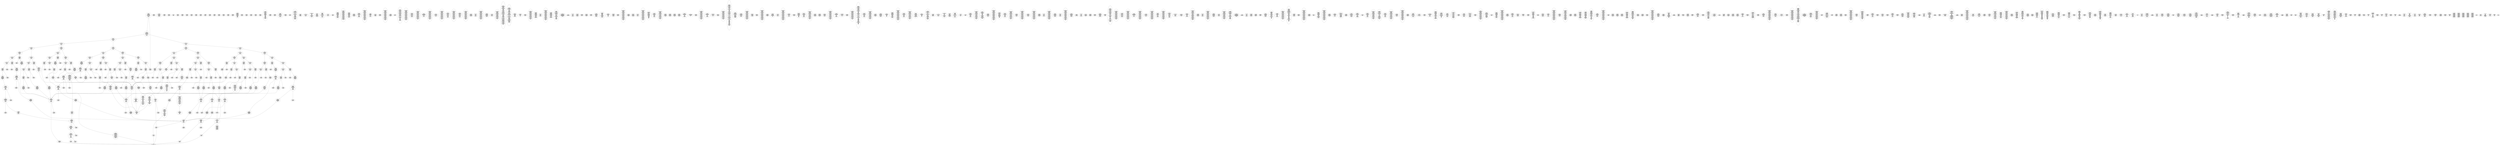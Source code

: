 /* Generated by GvGen v.1.0 (https://www.github.com/stricaud/gvgen) */

digraph G {
compound=true;
   node1 [label="[anywhere]"];
   node2 [label="# 0x0
PUSHX Data
PUSHX Data
MSTORE
PUSHX LogicData
CALLDATASIZE
LT
PUSHX Data
JUMPI
"];
   node3 [label="# 0xd
PUSHX Data
CALLDATALOAD
PUSHX BitData
SHR
PUSHX LogicData
GT
PUSHX Data
JUMPI
"];
   node4 [label="# 0x1e
PUSHX LogicData
GT
PUSHX Data
JUMPI
"];
   node5 [label="# 0x29
PUSHX LogicData
GT
PUSHX Data
JUMPI
"];
   node6 [label="# 0x34
PUSHX LogicData
GT
PUSHX Data
JUMPI
"];
   node7 [label="# 0x3f
PUSHX LogicData
EQ
PUSHX Data
JUMPI
"];
   node8 [label="# 0x4a
PUSHX LogicData
EQ
PUSHX Data
JUMPI
"];
   node9 [label="# 0x55
PUSHX LogicData
EQ
PUSHX Data
JUMPI
"];
   node10 [label="# 0x60
PUSHX Data
REVERT
"];
   node11 [label="# 0x64
JUMPDEST
PUSHX LogicData
EQ
PUSHX Data
JUMPI
"];
   node12 [label="# 0x70
PUSHX LogicData
EQ
PUSHX Data
JUMPI
"];
   node13 [label="# 0x7b
PUSHX LogicData
EQ
PUSHX Data
JUMPI
"];
   node14 [label="# 0x86
PUSHX Data
REVERT
"];
   node15 [label="# 0x8a
JUMPDEST
PUSHX LogicData
GT
PUSHX Data
JUMPI
"];
   node16 [label="# 0x96
PUSHX LogicData
EQ
PUSHX Data
JUMPI
"];
   node17 [label="# 0xa1
PUSHX LogicData
EQ
PUSHX Data
JUMPI
"];
   node18 [label="# 0xac
PUSHX LogicData
EQ
PUSHX Data
JUMPI
"];
   node19 [label="# 0xb7
PUSHX Data
REVERT
"];
   node20 [label="# 0xbb
JUMPDEST
PUSHX LogicData
EQ
PUSHX Data
JUMPI
"];
   node21 [label="# 0xc7
PUSHX LogicData
EQ
PUSHX Data
JUMPI
"];
   node22 [label="# 0xd2
PUSHX Data
REVERT
"];
   node23 [label="# 0xd6
JUMPDEST
PUSHX LogicData
GT
PUSHX Data
JUMPI
"];
   node24 [label="# 0xe2
PUSHX LogicData
GT
PUSHX Data
JUMPI
"];
   node25 [label="# 0xed
PUSHX LogicData
EQ
PUSHX Data
JUMPI
"];
   node26 [label="# 0xf8
PUSHX LogicData
EQ
PUSHX Data
JUMPI
"];
   node27 [label="# 0x103
PUSHX LogicData
EQ
PUSHX Data
JUMPI
"];
   node28 [label="# 0x10e
PUSHX Data
REVERT
"];
   node29 [label="# 0x112
JUMPDEST
PUSHX LogicData
EQ
PUSHX Data
JUMPI
"];
   node30 [label="# 0x11e
PUSHX LogicData
EQ
PUSHX Data
JUMPI
"];
   node31 [label="# 0x129
PUSHX Data
REVERT
"];
   node32 [label="# 0x12d
JUMPDEST
PUSHX LogicData
GT
PUSHX Data
JUMPI
"];
   node33 [label="# 0x139
PUSHX LogicData
EQ
PUSHX Data
JUMPI
"];
   node34 [label="# 0x144
PUSHX LogicData
EQ
PUSHX Data
JUMPI
"];
   node35 [label="# 0x14f
PUSHX LogicData
EQ
PUSHX Data
JUMPI
"];
   node36 [label="# 0x15a
PUSHX Data
REVERT
"];
   node37 [label="# 0x15e
JUMPDEST
PUSHX LogicData
EQ
PUSHX Data
JUMPI
"];
   node38 [label="# 0x16a
PUSHX LogicData
EQ
PUSHX Data
JUMPI
"];
   node39 [label="# 0x175
PUSHX Data
REVERT
"];
   node40 [label="# 0x179
JUMPDEST
PUSHX LogicData
GT
PUSHX Data
JUMPI
"];
   node41 [label="# 0x185
PUSHX LogicData
GT
PUSHX Data
JUMPI
"];
   node42 [label="# 0x190
PUSHX LogicData
GT
PUSHX Data
JUMPI
"];
   node43 [label="# 0x19b
PUSHX LogicData
EQ
PUSHX Data
JUMPI
"];
   node44 [label="# 0x1a6
PUSHX LogicData
EQ
PUSHX Data
JUMPI
"];
   node45 [label="# 0x1b1
PUSHX LogicData
EQ
PUSHX Data
JUMPI
"];
   node46 [label="# 0x1bc
PUSHX Data
REVERT
"];
   node47 [label="# 0x1c0
JUMPDEST
PUSHX LogicData
EQ
PUSHX Data
JUMPI
"];
   node48 [label="# 0x1cc
PUSHX LogicData
EQ
PUSHX Data
JUMPI
"];
   node49 [label="# 0x1d7
PUSHX LogicData
EQ
PUSHX Data
JUMPI
"];
   node50 [label="# 0x1e2
PUSHX Data
REVERT
"];
   node51 [label="# 0x1e6
JUMPDEST
PUSHX LogicData
GT
PUSHX Data
JUMPI
"];
   node52 [label="# 0x1f2
PUSHX LogicData
EQ
PUSHX Data
JUMPI
"];
   node53 [label="# 0x1fd
PUSHX LogicData
EQ
PUSHX Data
JUMPI
"];
   node54 [label="# 0x208
PUSHX LogicData
EQ
PUSHX Data
JUMPI
"];
   node55 [label="# 0x213
PUSHX Data
REVERT
"];
   node56 [label="# 0x217
JUMPDEST
PUSHX LogicData
EQ
PUSHX Data
JUMPI
"];
   node57 [label="# 0x223
PUSHX LogicData
EQ
PUSHX Data
JUMPI
"];
   node58 [label="# 0x22e
PUSHX Data
REVERT
"];
   node59 [label="# 0x232
JUMPDEST
PUSHX LogicData
GT
PUSHX Data
JUMPI
"];
   node60 [label="# 0x23e
PUSHX LogicData
GT
PUSHX Data
JUMPI
"];
   node61 [label="# 0x249
PUSHX LogicData
EQ
PUSHX Data
JUMPI
"];
   node62 [label="# 0x254
PUSHX LogicData
EQ
PUSHX Data
JUMPI
"];
   node63 [label="# 0x25f
PUSHX LogicData
EQ
PUSHX Data
JUMPI
"];
   node64 [label="# 0x26a
PUSHX Data
REVERT
"];
   node65 [label="# 0x26e
JUMPDEST
PUSHX LogicData
EQ
PUSHX Data
JUMPI
"];
   node66 [label="# 0x27a
PUSHX LogicData
EQ
PUSHX Data
JUMPI
"];
   node67 [label="# 0x285
PUSHX Data
REVERT
"];
   node68 [label="# 0x289
JUMPDEST
PUSHX LogicData
GT
PUSHX Data
JUMPI
"];
   node69 [label="# 0x295
PUSHX LogicData
EQ
PUSHX Data
JUMPI
"];
   node70 [label="# 0x2a0
PUSHX LogicData
EQ
PUSHX Data
JUMPI
"];
   node71 [label="# 0x2ab
PUSHX LogicData
EQ
PUSHX Data
JUMPI
"];
   node72 [label="# 0x2b6
PUSHX Data
REVERT
"];
   node73 [label="# 0x2ba
JUMPDEST
PUSHX LogicData
EQ
PUSHX Data
JUMPI
"];
   node74 [label="# 0x2c6
PUSHX LogicData
EQ
PUSHX Data
JUMPI
"];
   node75 [label="# 0x2d1
JUMPDEST
PUSHX Data
REVERT
"];
   node76 [label="# 0x2d6
JUMPDEST
CALLVALUE
ISZERO
PUSHX Data
JUMPI
"];
   node77 [label="# 0x2de
PUSHX Data
REVERT
"];
   node78 [label="# 0x2e2
JUMPDEST
PUSHX Data
PUSHX Data
CALLDATASIZE
PUSHX Data
PUSHX Data
JUMP
"];
   node79 [label="# 0x2f1
JUMPDEST
PUSHX Data
JUMP
"];
   node80 [label="# 0x2f6
JUMPDEST
PUSHX MemData
MLOAD
ISZERO
ISZERO
MSTORE
PUSHX ArithData
ADD
"];
   node81 [label="# 0x302
JUMPDEST
PUSHX MemData
MLOAD
SUB
RETURN
"];
   node82 [label="# 0x30b
JUMPDEST
CALLVALUE
ISZERO
PUSHX Data
JUMPI
"];
   node83 [label="# 0x313
PUSHX Data
REVERT
"];
   node84 [label="# 0x317
JUMPDEST
PUSHX Data
PUSHX Data
JUMP
"];
   node85 [label="# 0x320
JUMPDEST
PUSHX MemData
MLOAD
PUSHX Data
PUSHX Data
JUMP
"];
   node86 [label="# 0x32d
JUMPDEST
CALLVALUE
ISZERO
PUSHX Data
JUMPI
"];
   node87 [label="# 0x335
PUSHX Data
REVERT
"];
   node88 [label="# 0x339
JUMPDEST
PUSHX StorData
SLOAD
PUSHX Data
PUSHX BitData
AND
JUMP
"];
   node89 [label="# 0x347
JUMPDEST
CALLVALUE
ISZERO
PUSHX Data
JUMPI
"];
   node90 [label="# 0x34f
PUSHX Data
REVERT
"];
   node91 [label="# 0x353
JUMPDEST
PUSHX Data
PUSHX Data
CALLDATASIZE
PUSHX Data
PUSHX Data
JUMP
"];
   node92 [label="# 0x362
JUMPDEST
PUSHX Data
JUMP
"];
   node93 [label="# 0x367
JUMPDEST
PUSHX MemData
MLOAD
PUSHX BitData
AND
MSTORE
PUSHX ArithData
ADD
PUSHX Data
JUMP
"];
   node94 [label="# 0x38c
JUMPDEST
CALLVALUE
ISZERO
PUSHX Data
JUMPI
"];
   node95 [label="# 0x394
PUSHX Data
REVERT
"];
   node96 [label="# 0x398
JUMPDEST
PUSHX Data
PUSHX Data
CALLDATASIZE
PUSHX Data
PUSHX Data
JUMP
"];
   node97 [label="# 0x3a7
JUMPDEST
PUSHX Data
JUMP
"];
   node98 [label="# 0x3ac
JUMPDEST
STOP
"];
   node99 [label="# 0x3ae
JUMPDEST
CALLVALUE
ISZERO
PUSHX Data
JUMPI
"];
   node100 [label="# 0x3b6
PUSHX Data
REVERT
"];
   node101 [label="# 0x3ba
JUMPDEST
PUSHX Data
PUSHX Data
JUMP
"];
   node102 [label="# 0x3e2
JUMPDEST
PUSHX MemData
MLOAD
MSTORE
PUSHX ArithData
ADD
PUSHX Data
JUMP
"];
   node103 [label="# 0x3f0
JUMPDEST
CALLVALUE
ISZERO
PUSHX Data
JUMPI
"];
   node104 [label="# 0x3f8
PUSHX Data
REVERT
"];
   node105 [label="# 0x3fc
JUMPDEST
PUSHX StorData
SLOAD
PUSHX Data
JUMP
"];
   node106 [label="# 0x405
JUMPDEST
PUSHX Data
PUSHX Data
CALLDATASIZE
PUSHX Data
PUSHX Data
JUMP
"];
   node107 [label="# 0x413
JUMPDEST
PUSHX Data
JUMP
"];
   node108 [label="# 0x418
JUMPDEST
CALLVALUE
ISZERO
PUSHX Data
JUMPI
"];
   node109 [label="# 0x420
PUSHX Data
REVERT
"];
   node110 [label="# 0x424
JUMPDEST
PUSHX Data
PUSHX Data
CALLDATASIZE
PUSHX Data
PUSHX Data
JUMP
"];
   node111 [label="# 0x433
JUMPDEST
PUSHX Data
JUMP
"];
   node112 [label="# 0x438
JUMPDEST
CALLVALUE
ISZERO
PUSHX Data
JUMPI
"];
   node113 [label="# 0x440
PUSHX Data
REVERT
"];
   node114 [label="# 0x444
JUMPDEST
PUSHX Data
PUSHX Data
CALLDATASIZE
PUSHX Data
PUSHX Data
JUMP
"];
   node115 [label="# 0x453
JUMPDEST
PUSHX Data
JUMP
"];
   node116 [label="# 0x458
JUMPDEST
CALLVALUE
ISZERO
PUSHX Data
JUMPI
"];
   node117 [label="# 0x460
PUSHX Data
REVERT
"];
   node118 [label="# 0x464
JUMPDEST
PUSHX Data
PUSHX Data
CALLDATASIZE
PUSHX Data
PUSHX Data
JUMP
"];
   node119 [label="# 0x473
JUMPDEST
PUSHX Data
JUMP
"];
   node120 [label="# 0x478
JUMPDEST
CALLVALUE
ISZERO
PUSHX Data
JUMPI
"];
   node121 [label="# 0x480
PUSHX Data
REVERT
"];
   node122 [label="# 0x484
JUMPDEST
PUSHX Data
PUSHX StorData
SLOAD
JUMP
"];
   node123 [label="# 0x48e
JUMPDEST
CALLVALUE
ISZERO
PUSHX Data
JUMPI
"];
   node124 [label="# 0x496
PUSHX Data
REVERT
"];
   node125 [label="# 0x49a
JUMPDEST
PUSHX Data
PUSHX Data
CALLDATASIZE
PUSHX Data
PUSHX Data
JUMP
"];
   node126 [label="# 0x4a9
JUMPDEST
PUSHX Data
JUMP
"];
   node127 [label="# 0x4ae
JUMPDEST
CALLVALUE
ISZERO
PUSHX Data
JUMPI
"];
   node128 [label="# 0x4b6
PUSHX Data
REVERT
"];
   node129 [label="# 0x4ba
JUMPDEST
PUSHX Data
PUSHX Data
CALLDATASIZE
PUSHX Data
PUSHX Data
JUMP
"];
   node130 [label="# 0x4c9
JUMPDEST
PUSHX Data
JUMP
"];
   node131 [label="# 0x4ce
JUMPDEST
CALLVALUE
ISZERO
PUSHX Data
JUMPI
"];
   node132 [label="# 0x4d6
PUSHX Data
REVERT
"];
   node133 [label="# 0x4da
JUMPDEST
PUSHX Data
PUSHX StorData
SLOAD
JUMP
"];
   node134 [label="# 0x4e4
JUMPDEST
CALLVALUE
ISZERO
PUSHX Data
JUMPI
"];
   node135 [label="# 0x4ec
PUSHX Data
REVERT
"];
   node136 [label="# 0x4f0
JUMPDEST
PUSHX Data
PUSHX Data
CALLDATASIZE
PUSHX Data
PUSHX Data
JUMP
"];
   node137 [label="# 0x4ff
JUMPDEST
PUSHX Data
JUMP
"];
   node138 [label="# 0x504
JUMPDEST
CALLVALUE
ISZERO
PUSHX Data
JUMPI
"];
   node139 [label="# 0x50c
PUSHX Data
REVERT
"];
   node140 [label="# 0x510
JUMPDEST
PUSHX Data
PUSHX Data
CALLDATASIZE
PUSHX Data
PUSHX Data
JUMP
"];
   node141 [label="# 0x51f
JUMPDEST
PUSHX Data
JUMP
"];
   node142 [label="# 0x524
JUMPDEST
CALLVALUE
ISZERO
PUSHX Data
JUMPI
"];
   node143 [label="# 0x52c
PUSHX Data
REVERT
"];
   node144 [label="# 0x530
JUMPDEST
PUSHX Data
PUSHX Data
CALLDATASIZE
PUSHX Data
PUSHX Data
JUMP
"];
   node145 [label="# 0x53f
JUMPDEST
PUSHX Data
JUMP
"];
   node146 [label="# 0x544
JUMPDEST
CALLVALUE
ISZERO
PUSHX Data
JUMPI
"];
   node147 [label="# 0x54c
PUSHX Data
REVERT
"];
   node148 [label="# 0x550
JUMPDEST
PUSHX StorData
SLOAD
PUSHX Data
PUSHX Data
DIV
PUSHX BitData
AND
JUMP
"];
   node149 [label="# 0x576
JUMPDEST
CALLVALUE
ISZERO
PUSHX Data
JUMPI
"];
   node150 [label="# 0x57e
PUSHX Data
REVERT
"];
   node151 [label="# 0x582
JUMPDEST
PUSHX Data
PUSHX Data
CALLDATASIZE
PUSHX Data
PUSHX Data
JUMP
"];
   node152 [label="# 0x591
JUMPDEST
PUSHX Data
JUMP
"];
   node153 [label="# 0x596
JUMPDEST
CALLVALUE
ISZERO
PUSHX Data
JUMPI
"];
   node154 [label="# 0x59e
PUSHX Data
REVERT
"];
   node155 [label="# 0x5a2
JUMPDEST
PUSHX Data
PUSHX Data
CALLDATASIZE
PUSHX Data
PUSHX Data
JUMP
"];
   node156 [label="# 0x5b1
JUMPDEST
PUSHX Data
JUMP
"];
   node157 [label="# 0x5b6
JUMPDEST
CALLVALUE
ISZERO
PUSHX Data
JUMPI
"];
   node158 [label="# 0x5be
PUSHX Data
REVERT
"];
   node159 [label="# 0x5c2
JUMPDEST
PUSHX Data
PUSHX Data
JUMP
"];
   node160 [label="# 0x5cb
JUMPDEST
CALLVALUE
ISZERO
PUSHX Data
JUMPI
"];
   node161 [label="# 0x5d3
PUSHX Data
REVERT
"];
   node162 [label="# 0x5d7
JUMPDEST
PUSHX Data
PUSHX Data
CALLDATASIZE
PUSHX Data
PUSHX Data
JUMP
"];
   node163 [label="# 0x5e6
JUMPDEST
PUSHX Data
JUMP
"];
   node164 [label="# 0x5eb
JUMPDEST
CALLVALUE
ISZERO
PUSHX Data
JUMPI
"];
   node165 [label="# 0x5f3
PUSHX Data
REVERT
"];
   node166 [label="# 0x5f7
JUMPDEST
PUSHX Data
PUSHX Data
CALLDATASIZE
PUSHX Data
PUSHX Data
JUMP
"];
   node167 [label="# 0x606
JUMPDEST
PUSHX Data
JUMP
"];
   node168 [label="# 0x60b
JUMPDEST
CALLVALUE
ISZERO
PUSHX Data
JUMPI
"];
   node169 [label="# 0x613
PUSHX Data
REVERT
"];
   node170 [label="# 0x617
JUMPDEST
PUSHX Data
PUSHX Data
JUMP
"];
   node171 [label="# 0x620
JUMPDEST
CALLVALUE
ISZERO
PUSHX Data
JUMPI
"];
   node172 [label="# 0x628
PUSHX Data
REVERT
"];
   node173 [label="# 0x62c
JUMPDEST
PUSHX Data
PUSHX Data
CALLDATASIZE
PUSHX Data
PUSHX Data
JUMP
"];
   node174 [label="# 0x63b
JUMPDEST
PUSHX Data
PUSHX Data
MSTORE
PUSHX Data
MSTORE
PUSHX Data
SHA3
SLOAD
JUMP
"];
   node175 [label="# 0x64d
JUMPDEST
CALLVALUE
ISZERO
PUSHX Data
JUMPI
"];
   node176 [label="# 0x655
PUSHX Data
REVERT
"];
   node177 [label="# 0x659
JUMPDEST
PUSHX Data
PUSHX StorData
SLOAD
JUMP
"];
   node178 [label="# 0x663
JUMPDEST
CALLVALUE
ISZERO
PUSHX Data
JUMPI
"];
   node179 [label="# 0x66b
PUSHX Data
REVERT
"];
   node180 [label="# 0x66f
JUMPDEST
PUSHX Data
PUSHX Data
CALLDATASIZE
PUSHX Data
PUSHX Data
JUMP
"];
   node181 [label="# 0x67e
JUMPDEST
PUSHX Data
JUMP
"];
   node182 [label="# 0x683
JUMPDEST
CALLVALUE
ISZERO
PUSHX Data
JUMPI
"];
   node183 [label="# 0x68b
PUSHX Data
REVERT
"];
   node184 [label="# 0x68f
JUMPDEST
PUSHX Data
PUSHX StorData
SLOAD
JUMP
"];
   node185 [label="# 0x699
JUMPDEST
CALLVALUE
ISZERO
PUSHX Data
JUMPI
"];
   node186 [label="# 0x6a1
PUSHX Data
REVERT
"];
   node187 [label="# 0x6a5
JUMPDEST
PUSHX StorData
SLOAD
PUSHX BitData
AND
PUSHX Data
JUMP
"];
   node188 [label="# 0x6c4
JUMPDEST
CALLVALUE
ISZERO
PUSHX Data
JUMPI
"];
   node189 [label="# 0x6cc
PUSHX Data
REVERT
"];
   node190 [label="# 0x6d0
JUMPDEST
PUSHX StorData
SLOAD
PUSHX Data
PUSHX BitData
AND
PUSHX Data
DIV
AND
PUSHX Data
DIV
AND
PUSHX Data
DIV
AND
JUMP
"];
   node191 [label="# 0x70f
JUMPDEST
PUSHX Data
MLOAD
PUSHX BitData
AND
MSTORE
AND
PUSHX ArithData
ADD
MSTORE
AND
ADD
MSTORE
AND
PUSHX ArithData
ADD
MSTORE
PUSHX ArithData
ADD
PUSHX Data
JUMP
"];
   node192 [label="# 0x73f
JUMPDEST
CALLVALUE
ISZERO
PUSHX Data
JUMPI
"];
   node193 [label="# 0x747
PUSHX Data
REVERT
"];
   node194 [label="# 0x74b
JUMPDEST
PUSHX Data
PUSHX Data
JUMP
"];
   node195 [label="# 0x754
JUMPDEST
PUSHX Data
PUSHX Data
CALLDATASIZE
PUSHX Data
PUSHX Data
JUMP
"];
   node196 [label="# 0x762
JUMPDEST
PUSHX Data
JUMP
"];
   node197 [label="# 0x767
JUMPDEST
CALLVALUE
ISZERO
PUSHX Data
JUMPI
"];
   node198 [label="# 0x76f
PUSHX Data
REVERT
"];
   node199 [label="# 0x773
JUMPDEST
PUSHX Data
PUSHX Data
CALLDATASIZE
PUSHX Data
PUSHX Data
JUMP
"];
   node200 [label="# 0x782
JUMPDEST
PUSHX Data
JUMP
"];
   node201 [label="# 0x787
JUMPDEST
CALLVALUE
ISZERO
PUSHX Data
JUMPI
"];
   node202 [label="# 0x78f
PUSHX Data
REVERT
"];
   node203 [label="# 0x793
JUMPDEST
PUSHX Data
PUSHX Data
CALLDATASIZE
PUSHX Data
PUSHX Data
JUMP
"];
   node204 [label="# 0x7a2
JUMPDEST
PUSHX Data
JUMP
"];
   node205 [label="# 0x7a7
JUMPDEST
CALLVALUE
ISZERO
PUSHX Data
JUMPI
"];
   node206 [label="# 0x7af
PUSHX Data
REVERT
"];
   node207 [label="# 0x7b3
JUMPDEST
PUSHX Data
PUSHX Data
CALLDATASIZE
PUSHX Data
PUSHX Data
JUMP
"];
   node208 [label="# 0x7c2
JUMPDEST
PUSHX Data
JUMP
"];
   node209 [label="# 0x7c7
JUMPDEST
CALLVALUE
ISZERO
PUSHX Data
JUMPI
"];
   node210 [label="# 0x7cf
PUSHX Data
REVERT
"];
   node211 [label="# 0x7d3
JUMPDEST
PUSHX Data
PUSHX Data
JUMP
"];
   node212 [label="# 0x7fb
JUMPDEST
CALLVALUE
ISZERO
PUSHX Data
JUMPI
"];
   node213 [label="# 0x803
PUSHX Data
REVERT
"];
   node214 [label="# 0x807
JUMPDEST
PUSHX Data
PUSHX Data
JUMP
"];
   node215 [label="# 0x82f
JUMPDEST
CALLVALUE
ISZERO
PUSHX Data
JUMPI
"];
   node216 [label="# 0x837
PUSHX Data
REVERT
"];
   node217 [label="# 0x83b
JUMPDEST
PUSHX Data
PUSHX Data
CALLDATASIZE
PUSHX Data
PUSHX Data
JUMP
"];
   node218 [label="# 0x84a
JUMPDEST
PUSHX BitData
AND
PUSHX Data
MSTORE
PUSHX Data
PUSHX Data
MSTORE
PUSHX Data
SHA3
AND
MSTORE
MSTORE
SHA3
SLOAD
PUSHX BitData
AND
JUMP
"];
   node219 [label="# 0x885
JUMPDEST
CALLVALUE
ISZERO
PUSHX Data
JUMPI
"];
   node220 [label="# 0x88d
PUSHX Data
REVERT
"];
   node221 [label="# 0x891
JUMPDEST
PUSHX Data
PUSHX Data
CALLDATASIZE
PUSHX Data
PUSHX Data
JUMP
"];
   node222 [label="# 0x8a0
JUMPDEST
PUSHX Data
JUMP
"];
   node223 [label="# 0x8a5
JUMPDEST
CALLVALUE
ISZERO
PUSHX Data
JUMPI
"];
   node224 [label="# 0x8ad
PUSHX Data
REVERT
"];
   node225 [label="# 0x8b1
JUMPDEST
PUSHX Data
PUSHX Data
CALLDATASIZE
PUSHX Data
PUSHX Data
JUMP
"];
   node226 [label="# 0x8c0
JUMPDEST
PUSHX Data
JUMP
"];
   node227 [label="# 0x8c5
JUMPDEST
CALLVALUE
ISZERO
PUSHX Data
JUMPI
"];
   node228 [label="# 0x8cd
PUSHX Data
REVERT
"];
   node229 [label="# 0x8d1
JUMPDEST
PUSHX StorData
SLOAD
PUSHX Data
PUSHX BitData
AND
PUSHX BitData
PUSHX Data
DIV
AND
PUSHX Data
DIV
AND
JUMP
"];
   node230 [label="# 0x931
JUMPDEST
PUSHX Data
MLOAD
PUSHX BitData
AND
MSTORE
PUSHX BitData
AND
PUSHX ArithData
ADD
MSTORE
AND
ADD
MSTORE
PUSHX ArithData
ADD
PUSHX Data
JUMP
"];
   node231 [label="# 0x96a
JUMPDEST
PUSHX Data
PUSHX BitData
AND
PUSHX LogicData
EQ
PUSHX Data
JUMPI
"];
   node232 [label="# 0x9b7
PUSHX Data
PUSHX Data
JUMP
"];
   node233 [label="# 0x9c0
JUMPDEST
JUMP
"];
   node234 [label="# 0x9c6
JUMPDEST
PUSHX Data
PUSHX StorData
SLOAD
PUSHX Data
PUSHX Data
JUMP
"];
   node235 [label="# 0x9d5
JUMPDEST
PUSHX ArithData
ADD
PUSHX ArithData
DIV
MUL
PUSHX ArithData
ADD
PUSHX MemData
MLOAD
ADD
PUSHX Data
MSTORE
MSTORE
PUSHX ArithData
ADD
SLOAD
PUSHX Data
PUSHX Data
JUMP
"];
   node236 [label="# 0xa01
JUMPDEST
ISZERO
PUSHX Data
JUMPI
"];
   node237 [label="# 0xa08
PUSHX LogicData
LT
PUSHX Data
JUMPI
"];
   node238 [label="# 0xa10
PUSHX ArithData
SLOAD
DIV
MUL
MSTORE
PUSHX ArithData
ADD
PUSHX Data
JUMP
"];
   node239 [label="# 0xa23
JUMPDEST
ADD
PUSHX Data
MSTORE
PUSHX Data
PUSHX Data
SHA3
"];
   node240 [label="# 0xa31
JUMPDEST
SLOAD
MSTORE
PUSHX ArithData
ADD
PUSHX ArithData
ADD
GT
PUSHX Data
JUMPI
"];
   node241 [label="# 0xa45
SUB
PUSHX BitData
AND
ADD
"];
   node242 [label="# 0xa4e
JUMPDEST
JUMP
"];
   node243 [label="# 0xa58
JUMPDEST
PUSHX Data
MSTORE
PUSHX Data
PUSHX Data
MSTORE
PUSHX Data
SHA3
SLOAD
PUSHX BitData
AND
PUSHX Data
JUMPI
"];
   node244 [label="# 0xa82
PUSHX MemData
MLOAD
PUSHX Data
MSTORE
PUSHX Data
PUSHX ArithData
ADD
MSTORE
PUSHX Data
PUSHX ArithData
ADD
MSTORE
PUSHX Data
PUSHX ArithData
ADD
MSTORE
PUSHX Data
PUSHX ArithData
ADD
MSTORE
PUSHX ArithData
ADD
"];
   node245 [label="# 0xb05
JUMPDEST
PUSHX MemData
MLOAD
SUB
REVERT
"];
   node246 [label="# 0xb0e
JUMPDEST
PUSHX Data
MSTORE
PUSHX Data
PUSHX Data
MSTORE
PUSHX Data
SHA3
SLOAD
PUSHX BitData
AND
JUMP
"];
   node247 [label="# 0xb37
JUMPDEST
PUSHX Data
PUSHX Data
PUSHX Data
JUMP
"];
   node248 [label="# 0xb42
JUMPDEST
PUSHX BitData
AND
PUSHX BitData
AND
EQ
ISZERO
PUSHX Data
JUMPI
"];
   node249 [label="# 0xb79
PUSHX MemData
MLOAD
PUSHX Data
MSTORE
PUSHX Data
PUSHX ArithData
ADD
MSTORE
PUSHX Data
PUSHX ArithData
ADD
MSTORE
PUSHX Data
PUSHX ArithData
ADD
MSTORE
PUSHX Data
PUSHX ArithData
ADD
MSTORE
PUSHX ArithData
ADD
PUSHX Data
JUMP
"];
   node250 [label="# 0xc00
JUMPDEST
CALLER
PUSHX BitData
AND
EQ
PUSHX Data
JUMPI
"];
   node251 [label="# 0xc1f
PUSHX Data
CALLER
PUSHX Data
JUMP
"];
   node252 [label="# 0xc29
JUMPDEST
PUSHX Data
JUMPI
"];
   node253 [label="# 0xc2e
PUSHX MemData
MLOAD
PUSHX Data
MSTORE
PUSHX Data
PUSHX ArithData
ADD
MSTORE
PUSHX Data
PUSHX ArithData
ADD
MSTORE
PUSHX Data
PUSHX ArithData
ADD
MSTORE
PUSHX Data
PUSHX ArithData
ADD
MSTORE
PUSHX ArithData
ADD
PUSHX Data
JUMP
"];
   node254 [label="# 0xcb5
JUMPDEST
PUSHX Data
PUSHX Data
JUMP
"];
   node255 [label="# 0xcbf
JUMPDEST
JUMP
"];
   node256 [label="# 0xcc4
JUMPDEST
PUSHX StorData
SLOAD
PUSHX Data
MLOAD
PUSHX ArithData
ADD
MSTORE
PUSHX StorData
SLOAD
PUSHX BitData
AND
MSTORE
PUSHX BitData
PUSHX Data
DIV
AND
PUSHX ArithData
ADD
MSTORE
PUSHX Data
DIV
AND
ADD
MSTORE
PUSHX Data
JUMPI
"];
   node257 [label="# 0xd3f
PUSHX MemData
MLOAD
PUSHX Data
MSTORE
PUSHX Data
PUSHX ArithData
ADD
MSTORE
PUSHX Data
PUSHX ArithData
ADD
MSTORE
PUSHX Data
PUSHX ArithData
ADD
MSTORE
PUSHX Data
PUSHX ArithData
ADD
MSTORE
PUSHX ArithData
ADD
PUSHX Data
JUMP
"];
   node258 [label="# 0xdc6
JUMPDEST
PUSHX StorData
SLOAD
PUSHX Data
DIV
PUSHX BitData
AND
PUSHX Data
JUMPI
"];
   node259 [label="# 0xde9
PUSHX MemData
MLOAD
PUSHX Data
MSTORE
PUSHX Data
PUSHX ArithData
ADD
MSTORE
PUSHX Data
PUSHX ArithData
ADD
MSTORE
PUSHX Data
PUSHX ArithData
ADD
MSTORE
PUSHX ArithData
ADD
PUSHX Data
JUMP
"];
   node260 [label="# 0xe4a
JUMPDEST
PUSHX LogicData
PUSHX StorData
SLOAD
GT
PUSHX Data
JUMPI
"];
   node261 [label="# 0xe55
PUSHX MemData
MLOAD
PUSHX Data
MSTORE
PUSHX Data
PUSHX ArithData
ADD
MSTORE
PUSHX Data
PUSHX ArithData
ADD
MSTORE
PUSHX Data
PUSHX ArithData
ADD
MSTORE
PUSHX ArithData
ADD
PUSHX Data
JUMP
"];
   node262 [label="# 0xeb6
JUMPDEST
PUSHX LogicData
GT
PUSHX Data
JUMPI
"];
   node263 [label="# 0xebf
PUSHX MemData
MLOAD
PUSHX Data
MSTORE
PUSHX Data
PUSHX ArithData
ADD
MSTORE
PUSHX Data
PUSHX ArithData
ADD
MSTORE
PUSHX Data
PUSHX ArithData
ADD
MSTORE
PUSHX ArithData
ADD
PUSHX Data
JUMP
"];
   node264 [label="# 0xf20
JUMPDEST
PUSHX ArithData
ADD
MLOAD
PUSHX BitData
AND
TIMESTAMP
LT
ISZERO
PUSHX Data
JUMPI
"];
   node265 [label="# 0xf33
PUSHX MemData
MLOAD
PUSHX Data
MSTORE
PUSHX Data
PUSHX ArithData
ADD
MSTORE
PUSHX Data
PUSHX ArithData
ADD
MSTORE
PUSHX Data
PUSHX ArithData
ADD
MSTORE
PUSHX ArithData
ADD
PUSHX Data
JUMP
"];
   node266 [label="# 0xf94
JUMPDEST
PUSHX ArithData
ADD
MLOAD
PUSHX BitData
AND
TIMESTAMP
LT
PUSHX Data
JUMPI
"];
   node267 [label="# 0xfa6
PUSHX MemData
MLOAD
PUSHX Data
MSTORE
PUSHX Data
PUSHX ArithData
ADD
MSTORE
PUSHX Data
PUSHX ArithData
ADD
MSTORE
PUSHX Data
PUSHX ArithData
ADD
MSTORE
PUSHX ArithData
ADD
PUSHX Data
JUMP
"];
   node268 [label="# 0x1007
JUMPDEST
PUSHX Data
PUSHX Data
PUSHX Data
JUMP
"];
   node269 [label="# 0x1032
JUMPDEST
GT
ISZERO
PUSHX Data
JUMPI
"];
   node270 [label="# 0x1039
PUSHX MemData
MLOAD
PUSHX Data
MSTORE
PUSHX Data
PUSHX ArithData
ADD
MSTORE
PUSHX Data
PUSHX ArithData
ADD
MSTORE
PUSHX Data
PUSHX ArithData
ADD
MSTORE
PUSHX ArithData
ADD
PUSHX Data
JUMP
"];
   node271 [label="# 0x109a
JUMPDEST
CALLVALUE
PUSHX StorData
SLOAD
PUSHX Data
PUSHX Data
JUMP
"];
   node272 [label="# 0x10a9
JUMPDEST
EQ
PUSHX Data
JUMPI
"];
   node273 [label="# 0x10af
PUSHX MemData
MLOAD
PUSHX Data
MSTORE
PUSHX Data
PUSHX ArithData
ADD
MSTORE
PUSHX ArithData
ADD
MSTORE
PUSHX Data
PUSHX ArithData
ADD
MSTORE
PUSHX ArithData
ADD
PUSHX Data
JUMP
"];
   node274 [label="# 0x1110
JUMPDEST
PUSHX StorData
SLOAD
PUSHX Data
MLOAD
PUSHX Data
PUSHX ArithData
ADD
MSTORE
CALLER
ADD
MSTORE
PUSHX ArithData
ADD
MSTORE
PUSHX Data
PUSHX ArithData
ADD
PUSHX MemData
MLOAD
PUSHX ArithData
SUB
SUB
MSTORE
PUSHX Data
MSTORE
MLOAD
PUSHX ArithData
ADD
SHA3
PUSHX MemData
MLOAD
PUSHX ArithData
ADD
PUSHX Data
PUSHX Data
MSTORE
PUSHX ArithData
ADD
MSTORE
PUSHX ArithData
ADD
MSTORE
PUSHX ArithData
ADD
JUMP
"];
   node275 [label="# 0x11ab
JUMPDEST
PUSHX MemData
MLOAD
PUSHX ArithData
SUB
SUB
MSTORE
PUSHX Data
MSTORE
MLOAD
PUSHX ArithData
ADD
SHA3
PUSHX Data
PUSHX Data
PUSHX ArithData
ADD
PUSHX ArithData
DIV
MUL
PUSHX ArithData
ADD
PUSHX MemData
MLOAD
ADD
PUSHX Data
MSTORE
MSTORE
PUSHX ArithData
ADD
CALLDATACOPY
PUSHX Data
ADD
MSTORE
PUSHX Data
JUMP
"];
   node276 [label="# 0x1207
JUMPDEST
PUSHX BitData
AND
ISZERO
ISZERO
PUSHX Data
JUMPI
"];
   node277 [label="# 0x1229
MLOAD
PUSHX BitData
AND
AND
EQ
"];
   node278 [label="# 0x1247
JUMPDEST
PUSHX Data
JUMPI
"];
   node279 [label="# 0x124c
PUSHX MemData
MLOAD
PUSHX Data
MSTORE
PUSHX Data
PUSHX ArithData
ADD
MSTORE
PUSHX Data
PUSHX ArithData
ADD
MSTORE
PUSHX Data
PUSHX ArithData
ADD
MSTORE
PUSHX ArithData
ADD
PUSHX Data
JUMP
"];
   node280 [label="# 0x12ad
JUMPDEST
CALLER
PUSHX Data
MSTORE
PUSHX Data
PUSHX Data
MSTORE
PUSHX Data
SHA3
SLOAD
PUSHX Data
PUSHX Data
JUMP
"];
   node281 [label="# 0x12ca
JUMPDEST
GT
ISZERO
PUSHX Data
JUMPI
"];
   node282 [label="# 0x12d1
PUSHX MemData
MLOAD
PUSHX Data
MSTORE
PUSHX Data
PUSHX ArithData
ADD
MSTORE
PUSHX Data
PUSHX ArithData
ADD
MSTORE
PUSHX Data
PUSHX ArithData
ADD
MSTORE
PUSHX Data
PUSHX ArithData
ADD
MSTORE
PUSHX ArithData
ADD
PUSHX Data
JUMP
"];
   node283 [label="# 0x1358
JUMPDEST
CALLER
PUSHX Data
MSTORE
PUSHX Data
PUSHX Data
MSTORE
PUSHX Data
SHA3
SLOAD
PUSHX Data
PUSHX Data
JUMP
"];
   node284 [label="# 0x1377
JUMPDEST
SSTORE
PUSHX StorData
SLOAD
PUSHX MemData
MLOAD
PUSHX BitData
PUSHX Data
DIV
AND
CALLVALUE
ISZERO
PUSHX ArithData
MUL
PUSHX Data
CALL
ISZERO
ISZERO
PUSHX Data
JUMPI
"];
   node285 [label="# 0x13c0
RETURNDATASIZE
PUSHX Data
RETURNDATACOPY
RETURNDATASIZE
PUSHX Data
REVERT
"];
   node286 [label="# 0x13c9
JUMPDEST
PUSHX Data
"];
   node287 [label="# 0x13cd
JUMPDEST
LT
ISZERO
PUSHX Data
JUMPI
"];
   node288 [label="# 0x13d6
PUSHX Data
CALLER
PUSHX Data
PUSHX Data
JUMP
"];
   node289 [label="# 0x13e3
JUMPDEST
PUSHX Data
JUMP
"];
   node290 [label="# 0x13e8
JUMPDEST
PUSHX Data
PUSHX Data
JUMP
"];
   node291 [label="# 0x13f2
JUMPDEST
PUSHX Data
JUMP
"];
   node292 [label="# 0x13fa
JUMPDEST
PUSHX StorData
PUSHX Data
SLOAD
PUSHX Data
PUSHX Data
JUMP
"];
   node293 [label="# 0x140d
JUMPDEST
SSTORE
PUSHX Data
MLOAD
CALLER
MSTORE
PUSHX ArithData
ADD
MSTORE
PUSHX Data
ADD
"];
   node294 [label="# 0x1444
JUMPDEST
PUSHX MemData
MLOAD
SUB
LOGX
JUMP
"];
   node295 [label="# 0x1456
JUMPDEST
PUSHX Data
CALLER
PUSHX Data
JUMP
"];
   node296 [label="# 0x1460
JUMPDEST
PUSHX Data
JUMPI
"];
   node297 [label="# 0x1465
PUSHX MemData
MLOAD
PUSHX Data
MSTORE
PUSHX Data
PUSHX ArithData
ADD
MSTORE
PUSHX Data
PUSHX ArithData
ADD
MSTORE
PUSHX Data
PUSHX ArithData
ADD
MSTORE
PUSHX Data
PUSHX ArithData
ADD
MSTORE
PUSHX ArithData
ADD
PUSHX Data
JUMP
"];
   node298 [label="# 0x14ec
JUMPDEST
PUSHX Data
PUSHX Data
JUMP
"];
   node299 [label="# 0x14f7
JUMPDEST
PUSHX Data
PUSHX Data
PUSHX Data
JUMP
"];
   node300 [label="# 0x1502
JUMPDEST
LT
PUSHX Data
JUMPI
"];
   node301 [label="# 0x1509
PUSHX MemData
MLOAD
PUSHX Data
MSTORE
PUSHX Data
PUSHX ArithData
ADD
MSTORE
PUSHX Data
PUSHX ArithData
ADD
MSTORE
PUSHX Data
PUSHX ArithData
ADD
MSTORE
PUSHX Data
PUSHX ArithData
ADD
MSTORE
PUSHX ArithData
ADD
PUSHX Data
JUMP
"];
   node302 [label="# 0x1590
JUMPDEST
PUSHX BitData
AND
PUSHX Data
MSTORE
PUSHX Data
PUSHX Data
MSTORE
PUSHX Data
SHA3
MSTORE
MSTORE
SHA3
SLOAD
JUMP
"];
   node303 [label="# 0x15c6
JUMPDEST
PUSHX StorData
SLOAD
PUSHX BitData
AND
CALLER
EQ
PUSHX Data
JUMPI
"];
   node304 [label="# 0x15e6
PUSHX MemData
MLOAD
PUSHX Data
MSTORE
PUSHX Data
PUSHX ArithData
ADD
MSTORE
PUSHX ArithData
ADD
MSTORE
PUSHX Data
PUSHX ArithData
ADD
MSTORE
PUSHX ArithData
ADD
PUSHX Data
JUMP
"];
   node305 [label="# 0x1647
JUMPDEST
PUSHX Data
PUSHX Data
PUSHX Data
JUMP
"];
   node306 [label="# 0x1652
JUMPDEST
PUSHX Data
PUSHX Data
PUSHX Data
JUMP
"];
   node307 [label="# 0x165f
JUMPDEST
PUSHX Data
PUSHX Data
PUSHX Data
JUMP
"];
   node308 [label="# 0x166c
JUMPDEST
PUSHX Data
PUSHX Data
PUSHX Data
JUMP
"];
   node309 [label="# 0x1679
JUMPDEST
PUSHX LogicData
PUSHX BitData
AND
GT
ISZERO
PUSHX Data
JUMPI
"];
   node310 [label="# 0x168c
PUSHX LogicData
PUSHX BitData
AND
GT
"];
   node311 [label="# 0x1697
JUMPDEST
PUSHX Data
JUMPI
"];
   node312 [label="# 0x169c
PUSHX MemData
MLOAD
PUSHX Data
MSTORE
PUSHX Data
PUSHX ArithData
ADD
MSTORE
PUSHX Data
PUSHX ArithData
ADD
MSTORE
PUSHX Data
PUSHX ArithData
ADD
MSTORE
PUSHX ArithData
ADD
PUSHX Data
JUMP
"];
   node313 [label="# 0x16fd
JUMPDEST
PUSHX LogicData
PUSHX BitData
AND
GT
ISZERO
PUSHX Data
JUMPI
"];
   node314 [label="# 0x170e
PUSHX BitData
AND
PUSHX BitData
AND
GT
"];
   node315 [label="# 0x171e
JUMPDEST
PUSHX Data
JUMPI
"];
   node316 [label="# 0x1723
PUSHX MemData
MLOAD
PUSHX Data
MSTORE
PUSHX Data
PUSHX ArithData
ADD
MSTORE
PUSHX Data
PUSHX ArithData
ADD
MSTORE
PUSHX Data
PUSHX ArithData
ADD
MSTORE
PUSHX ArithData
ADD
PUSHX Data
JUMP
"];
   node317 [label="# 0x1784
JUMPDEST
PUSHX Data
MLOAD
PUSHX ArithData
ADD
MSTORE
PUSHX BitData
AND
MSTORE
AND
PUSHX ArithData
ADD
MSTORE
AND
ADD
MSTORE
AND
PUSHX ArithData
ADD
MSTORE
PUSHX StorData
SLOAD
PUSHX BitData
AND
OR
PUSHX ArithData
MUL
OR
PUSHX BitData
AND
PUSHX ArithData
MUL
PUSHX BitData
AND
OR
PUSHX ArithData
MUL
OR
SSTORE
MLOAD
MSTORE
ADD
MSTORE
ADD
MSTORE
ADD
MSTORE
PUSHX Data
ADD
PUSHX Data
JUMP
"];
   node318 [label="# 0x1890
JUMPDEST
PUSHX Data
PUSHX MemData
MLOAD
PUSHX ArithData
ADD
PUSHX Data
MSTORE
PUSHX Data
MSTORE
PUSHX Data
JUMP
"];
   node319 [label="# 0x18ab
JUMPDEST
PUSHX StorData
SLOAD
PUSHX BitData
AND
PUSHX Data
JUMPI
"];
   node320 [label="# 0x18b6
PUSHX MemData
MLOAD
PUSHX Data
MSTORE
PUSHX Data
PUSHX ArithData
ADD
MSTORE
PUSHX Data
PUSHX ArithData
ADD
MSTORE
PUSHX Data
PUSHX ArithData
ADD
MSTORE
PUSHX ArithData
ADD
PUSHX Data
JUMP
"];
   node321 [label="# 0x1917
JUMPDEST
PUSHX Data
CALLER
PUSHX Data
JUMP
"];
   node322 [label="# 0x1921
JUMPDEST
PUSHX Data
JUMPI
"];
   node323 [label="# 0x1926
PUSHX MemData
MLOAD
PUSHX Data
MSTORE
PUSHX Data
PUSHX ArithData
ADD
MSTORE
PUSHX Data
PUSHX ArithData
ADD
MSTORE
PUSHX Data
PUSHX ArithData
ADD
MSTORE
PUSHX Data
PUSHX ArithData
ADD
MSTORE
PUSHX ArithData
ADD
PUSHX Data
JUMP
"];
   node324 [label="# 0x19ad
JUMPDEST
PUSHX Data
PUSHX Data
JUMP
"];
   node325 [label="# 0x19b6
JUMPDEST
JUMP
"];
   node326 [label="# 0x19b9
JUMPDEST
PUSHX Data
PUSHX Data
PUSHX StorData
SLOAD
JUMP
"];
   node327 [label="# 0x19c4
JUMPDEST
LT
PUSHX Data
JUMPI
"];
   node328 [label="# 0x19cb
PUSHX MemData
MLOAD
PUSHX Data
MSTORE
PUSHX Data
PUSHX ArithData
ADD
MSTORE
PUSHX Data
PUSHX ArithData
ADD
MSTORE
PUSHX Data
PUSHX ArithData
ADD
MSTORE
PUSHX Data
PUSHX ArithData
ADD
MSTORE
PUSHX ArithData
ADD
PUSHX Data
JUMP
"];
   node329 [label="# 0x1a52
JUMPDEST
PUSHX StorData
SLOAD
LT
PUSHX Data
JUMPI
"];
   node330 [label="# 0x1a5e
PUSHX Data
PUSHX Data
JUMP
"];
   node331 [label="# 0x1a65
JUMPDEST
PUSHX Data
MSTORE
PUSHX Data
PUSHX Data
SHA3
ADD
SLOAD
JUMP
"];
   node332 [label="# 0x1a77
JUMPDEST
PUSHX StorData
SLOAD
PUSHX BitData
AND
CALLER
EQ
PUSHX Data
JUMPI
"];
   node333 [label="# 0x1a97
PUSHX MemData
MLOAD
PUSHX Data
MSTORE
PUSHX Data
PUSHX ArithData
ADD
MSTORE
PUSHX ArithData
ADD
MSTORE
PUSHX Data
PUSHX ArithData
ADD
MSTORE
PUSHX ArithData
ADD
PUSHX Data
JUMP
"];
   node334 [label="# 0x1af8
JUMPDEST
PUSHX Data
PUSHX Data
PUSHX Data
JUMP
"];
   node335 [label="# 0x1b03
JUMPDEST
PUSHX Data
PUSHX Data
PUSHX Data
JUMP
"];
   node336 [label="# 0x1b10
JUMPDEST
PUSHX BitData
AND
PUSHX Data
JUMPI
"];
   node337 [label="# 0x1b2e
PUSHX MemData
MLOAD
PUSHX Data
MSTORE
PUSHX Data
PUSHX ArithData
ADD
MSTORE
PUSHX Data
PUSHX ArithData
ADD
MSTORE
PUSHX Data
PUSHX ArithData
ADD
MSTORE
PUSHX ArithData
ADD
PUSHX Data
JUMP
"];
   node338 [label="# 0x1b8f
JUMPDEST
PUSHX LogicData
PUSHX BitData
AND
GT
ISZERO
PUSHX Data
JUMPI
"];
   node339 [label="# 0x1ba0
PUSHX BitData
AND
PUSHX BitData
AND
GT
"];
   node340 [label="# 0x1bb0
JUMPDEST
PUSHX Data
JUMPI
"];
   node341 [label="# 0x1bb5
PUSHX MemData
MLOAD
PUSHX Data
MSTORE
PUSHX Data
PUSHX ArithData
ADD
MSTORE
PUSHX Data
PUSHX ArithData
ADD
MSTORE
PUSHX Data
PUSHX ArithData
ADD
MSTORE
PUSHX ArithData
ADD
PUSHX Data
JUMP
"];
   node342 [label="# 0x1c16
JUMPDEST
PUSHX Data
MLOAD
PUSHX ArithData
ADD
MSTORE
PUSHX BitData
AND
MSTORE
PUSHX BitData
AND
PUSHX ArithData
ADD
MSTORE
AND
ADD
MSTORE
PUSHX StorData
SLOAD
PUSHX BitData
AND
OR
PUSHX ArithData
MUL
OR
PUSHX BitData
AND
PUSHX ArithData
MUL
OR
SSTORE
MLOAD
MSTORE
ADD
MSTORE
ADD
MSTORE
PUSHX Data
ADD
PUSHX MemData
MLOAD
SUB
LOGX
JUMP
"];
   node343 [label="# 0x1d18
JUMPDEST
PUSHX StorData
SLOAD
PUSHX BitData
AND
CALLER
EQ
PUSHX Data
JUMPI
"];
   node344 [label="# 0x1d38
PUSHX MemData
MLOAD
PUSHX Data
MSTORE
PUSHX Data
PUSHX ArithData
ADD
MSTORE
PUSHX ArithData
ADD
MSTORE
PUSHX Data
PUSHX ArithData
ADD
MSTORE
PUSHX ArithData
ADD
PUSHX Data
JUMP
"];
   node345 [label="# 0x1d99
JUMPDEST
PUSHX Data
PUSHX Data
PUSHX Data
JUMP
"];
   node346 [label="# 0x1da5
JUMPDEST
PUSHX Data
PUSHX MemData
MLOAD
PUSHX Data
PUSHX Data
JUMP
"];
   node347 [label="# 0x1dd7
JUMPDEST
PUSHX MemData
MLOAD
SUB
LOGX
JUMP
"];
   node348 [label="# 0x1de3
JUMPDEST
PUSHX Data
MSTORE
PUSHX Data
PUSHX Data
MSTORE
PUSHX Data
SHA3
SLOAD
PUSHX BitData
AND
PUSHX Data
JUMPI
"];
   node349 [label="# 0x1e0e
PUSHX MemData
MLOAD
PUSHX Data
MSTORE
PUSHX Data
PUSHX ArithData
ADD
MSTORE
PUSHX Data
PUSHX ArithData
ADD
MSTORE
PUSHX Data
PUSHX ArithData
ADD
MSTORE
PUSHX Data
PUSHX ArithData
ADD
MSTORE
PUSHX ArithData
ADD
PUSHX Data
JUMP
"];
   node350 [label="# 0x1e95
JUMPDEST
PUSHX StorData
SLOAD
PUSHX BitData
AND
CALLER
EQ
PUSHX Data
JUMPI
"];
   node351 [label="# 0x1eb5
PUSHX MemData
MLOAD
PUSHX Data
MSTORE
PUSHX Data
PUSHX ArithData
ADD
MSTORE
PUSHX ArithData
ADD
MSTORE
PUSHX Data
PUSHX ArithData
ADD
MSTORE
PUSHX ArithData
ADD
PUSHX Data
JUMP
"];
   node352 [label="# 0x1f16
JUMPDEST
PUSHX Data
SSTORE
PUSHX MemData
MLOAD
MSTORE
PUSHX Data
PUSHX ArithData
ADD
"];
   node353 [label="# 0x1f47
JUMPDEST
PUSHX MemData
MLOAD
SUB
LOGX
JUMP
"];
   node354 [label="# 0x1f52
JUMPDEST
PUSHX StorData
SLOAD
PUSHX Data
PUSHX Data
JUMP
"];
   node355 [label="# 0x1f5f
JUMPDEST
PUSHX ArithData
ADD
PUSHX ArithData
DIV
MUL
PUSHX ArithData
ADD
PUSHX MemData
MLOAD
ADD
PUSHX Data
MSTORE
MSTORE
PUSHX ArithData
ADD
SLOAD
PUSHX Data
PUSHX Data
JUMP
"];
   node356 [label="# 0x1f8b
JUMPDEST
ISZERO
PUSHX Data
JUMPI
"];
   node357 [label="# 0x1f92
PUSHX LogicData
LT
PUSHX Data
JUMPI
"];
   node358 [label="# 0x1f9a
PUSHX ArithData
SLOAD
DIV
MUL
MSTORE
PUSHX ArithData
ADD
PUSHX Data
JUMP
"];
   node359 [label="# 0x1fad
JUMPDEST
ADD
PUSHX Data
MSTORE
PUSHX Data
PUSHX Data
SHA3
"];
   node360 [label="# 0x1fbb
JUMPDEST
SLOAD
MSTORE
PUSHX ArithData
ADD
PUSHX ArithData
ADD
GT
PUSHX Data
JUMPI
"];
   node361 [label="# 0x1fcf
SUB
PUSHX BitData
AND
ADD
"];
   node362 [label="# 0x1fd8
JUMPDEST
JUMP
"];
   node363 [label="# 0x1fe0
JUMPDEST
PUSHX StorData
SLOAD
PUSHX BitData
AND
CALLER
EQ
PUSHX Data
JUMPI
"];
   node364 [label="# 0x2000
PUSHX MemData
MLOAD
PUSHX Data
MSTORE
PUSHX Data
PUSHX ArithData
ADD
MSTORE
PUSHX ArithData
ADD
MSTORE
PUSHX Data
PUSHX ArithData
ADD
MSTORE
PUSHX ArithData
ADD
PUSHX Data
JUMP
"];
   node365 [label="# 0x2061
JUMPDEST
PUSHX StorData
SLOAD
PUSHX BitData
AND
ISZERO
ISZERO
OR
SSTORE
PUSHX MemData
MLOAD
MSTORE
PUSHX Data
PUSHX ArithData
ADD
PUSHX Data
JUMP
"];
   node366 [label="# 0x20c0
JUMPDEST
PUSHX Data
PUSHX BitData
AND
PUSHX Data
JUMPI
"];
   node367 [label="# 0x20de
PUSHX MemData
MLOAD
PUSHX Data
MSTORE
PUSHX Data
PUSHX ArithData
ADD
MSTORE
PUSHX Data
PUSHX ArithData
ADD
MSTORE
PUSHX Data
PUSHX ArithData
ADD
MSTORE
PUSHX Data
PUSHX ArithData
ADD
MSTORE
PUSHX ArithData
ADD
PUSHX Data
JUMP
"];
   node368 [label="# 0x2165
JUMPDEST
PUSHX BitData
AND
PUSHX Data
MSTORE
PUSHX Data
PUSHX Data
MSTORE
PUSHX Data
SHA3
SLOAD
JUMP
"];
   node369 [label="# 0x218e
JUMPDEST
PUSHX StorData
SLOAD
PUSHX BitData
AND
CALLER
EQ
PUSHX Data
JUMPI
"];
   node370 [label="# 0x21ae
PUSHX MemData
MLOAD
PUSHX Data
MSTORE
PUSHX Data
PUSHX ArithData
ADD
MSTORE
PUSHX ArithData
ADD
MSTORE
PUSHX Data
PUSHX ArithData
ADD
MSTORE
PUSHX ArithData
ADD
PUSHX Data
JUMP
"];
   node371 [label="# 0x220f
JUMPDEST
PUSHX Data
PUSHX Data
PUSHX Data
JUMP
"];
   node372 [label="# 0x2219
JUMPDEST
JUMP
"];
   node373 [label="# 0x221b
JUMPDEST
PUSHX StorData
SLOAD
PUSHX BitData
AND
CALLER
EQ
PUSHX Data
JUMPI
"];
   node374 [label="# 0x223b
PUSHX MemData
MLOAD
PUSHX Data
MSTORE
PUSHX Data
PUSHX ArithData
ADD
MSTORE
PUSHX ArithData
ADD
MSTORE
PUSHX Data
PUSHX ArithData
ADD
MSTORE
PUSHX ArithData
ADD
PUSHX Data
JUMP
"];
   node375 [label="# 0x229c
JUMPDEST
PUSHX BitData
AND
PUSHX Data
JUMPI
"];
   node376 [label="# 0x22b8
PUSHX MemData
MLOAD
PUSHX Data
MSTORE
PUSHX Data
PUSHX ArithData
ADD
MSTORE
PUSHX Data
PUSHX ArithData
ADD
MSTORE
PUSHX Data
PUSHX ArithData
ADD
MSTORE
PUSHX ArithData
ADD
PUSHX Data
JUMP
"];
   node377 [label="# 0x2319
JUMPDEST
PUSHX StorData
SLOAD
PUSHX Data
JUMPI
"];
   node378 [label="# 0x2322
PUSHX MemData
MLOAD
PUSHX Data
MSTORE
PUSHX Data
PUSHX ArithData
ADD
MSTORE
PUSHX Data
PUSHX ArithData
ADD
MSTORE
PUSHX Data
PUSHX ArithData
ADD
MSTORE
PUSHX ArithData
ADD
PUSHX Data
JUMP
"];
   node379 [label="# 0x2383
JUMPDEST
PUSHX Data
PUSHX Data
PUSHX Data
JUMP
"];
   node380 [label="# 0x23ae
JUMPDEST
GT
ISZERO
PUSHX Data
JUMPI
"];
   node381 [label="# 0x23b5
PUSHX MemData
MLOAD
PUSHX Data
MSTORE
PUSHX Data
PUSHX ArithData
ADD
MSTORE
PUSHX Data
PUSHX ArithData
ADD
MSTORE
PUSHX Data
PUSHX ArithData
ADD
MSTORE
PUSHX ArithData
ADD
PUSHX Data
JUMP
"];
   node382 [label="# 0x2416
JUMPDEST
PUSHX Data
PUSHX StorData
SLOAD
PUSHX Data
PUSHX Data
JUMP
"];
   node383 [label="# 0x2445
JUMPDEST
GT
ISZERO
PUSHX Data
JUMPI
"];
   node384 [label="# 0x244c
PUSHX MemData
MLOAD
PUSHX Data
MSTORE
PUSHX Data
PUSHX ArithData
ADD
MSTORE
PUSHX Data
PUSHX ArithData
ADD
MSTORE
PUSHX Data
PUSHX ArithData
ADD
MSTORE
PUSHX Data
PUSHX ArithData
ADD
MSTORE
PUSHX ArithData
ADD
PUSHX Data
JUMP
"];
   node385 [label="# 0x24d3
JUMPDEST
PUSHX StorData
PUSHX Data
SLOAD
PUSHX Data
PUSHX Data
JUMP
"];
   node386 [label="# 0x24e5
JUMPDEST
SSTORE
PUSHX Data
"];
   node387 [label="# 0x24ee
JUMPDEST
LT
ISZERO
PUSHX Data
JUMPI
"];
   node388 [label="# 0x24f7
PUSHX Data
PUSHX Data
PUSHX Data
JUMP
"];
   node389 [label="# 0x2504
JUMPDEST
PUSHX Data
PUSHX Data
JUMP
"];
   node390 [label="# 0x250e
JUMPDEST
PUSHX Data
JUMP
"];
   node391 [label="# 0x2516
JUMPDEST
PUSHX StorData
PUSHX Data
SLOAD
PUSHX Data
PUSHX Data
JUMP
"];
   node392 [label="# 0x2529
JUMPDEST
SSTORE
JUMP
"];
   node393 [label="# 0x2533
JUMPDEST
PUSHX Data
PUSHX StorData
SLOAD
PUSHX Data
PUSHX Data
JUMP
"];
   node394 [label="# 0x2542
JUMPDEST
PUSHX StorData
SLOAD
PUSHX Data
MLOAD
PUSHX ArithData
ADD
MSTORE
PUSHX StorData
SLOAD
PUSHX BitData
AND
MSTORE
PUSHX Data
DIV
AND
PUSHX ArithData
ADD
MSTORE
PUSHX Data
DIV
AND
ADD
MSTORE
PUSHX Data
DIV
AND
PUSHX ArithData
ADD
MSTORE
PUSHX Data
JUMPI
"];
   node395 [label="# 0x259e
PUSHX MemData
MLOAD
PUSHX Data
MSTORE
PUSHX Data
PUSHX ArithData
ADD
MSTORE
PUSHX Data
PUSHX ArithData
ADD
MSTORE
PUSHX Data
PUSHX ArithData
ADD
MSTORE
PUSHX ArithData
ADD
PUSHX Data
JUMP
"];
   node396 [label="# 0x25ff
JUMPDEST
PUSHX StorData
SLOAD
PUSHX Data
DIV
PUSHX BitData
AND
PUSHX Data
JUMPI
"];
   node397 [label="# 0x2622
PUSHX MemData
MLOAD
PUSHX Data
MSTORE
PUSHX Data
PUSHX ArithData
ADD
MSTORE
PUSHX Data
PUSHX ArithData
ADD
MSTORE
PUSHX Data
PUSHX ArithData
ADD
MSTORE
PUSHX ArithData
ADD
PUSHX Data
JUMP
"];
   node398 [label="# 0x2683
JUMPDEST
PUSHX LogicData
PUSHX StorData
SLOAD
GT
PUSHX Data
JUMPI
"];
   node399 [label="# 0x268e
PUSHX MemData
MLOAD
PUSHX Data
MSTORE
PUSHX Data
PUSHX ArithData
ADD
MSTORE
PUSHX Data
PUSHX ArithData
ADD
MSTORE
PUSHX Data
PUSHX ArithData
ADD
MSTORE
PUSHX ArithData
ADD
PUSHX Data
JUMP
"];
   node400 [label="# 0x26ef
JUMPDEST
PUSHX LogicData
GT
PUSHX Data
JUMPI
"];
   node401 [label="# 0x26f8
PUSHX MemData
MLOAD
PUSHX Data
MSTORE
PUSHX Data
PUSHX ArithData
ADD
MSTORE
PUSHX Data
PUSHX ArithData
ADD
MSTORE
PUSHX Data
PUSHX ArithData
ADD
MSTORE
PUSHX ArithData
ADD
PUSHX Data
JUMP
"];
   node402 [label="# 0x2759
JUMPDEST
MLOAD
PUSHX BitData
AND
TIMESTAMP
LT
ISZERO
PUSHX Data
JUMPI
"];
   node403 [label="# 0x2769
PUSHX MemData
MLOAD
PUSHX Data
MSTORE
PUSHX Data
PUSHX ArithData
ADD
MSTORE
PUSHX Data
PUSHX ArithData
ADD
MSTORE
PUSHX Data
PUSHX ArithData
ADD
MSTORE
PUSHX ArithData
ADD
PUSHX Data
JUMP
"];
   node404 [label="# 0x27ca
JUMPDEST
PUSHX ArithData
ADD
MLOAD
PUSHX BitData
AND
TIMESTAMP
LT
ISZERO
PUSHX Data
JUMPI
"];
   node405 [label="# 0x27dd
PUSHX ArithData
ADD
MLOAD
PUSHX Data
JUMP
"];
   node406 [label="# 0x27e6
JUMPDEST
PUSHX ArithData
ADD
MLOAD
"];
   node407 [label="# 0x27ec
JUMPDEST
PUSHX BitData
AND
GT
ISZERO
PUSHX Data
JUMPI
"];
   node408 [label="# 0x27fa
PUSHX MemData
MLOAD
PUSHX Data
MSTORE
PUSHX Data
PUSHX ArithData
ADD
MSTORE
PUSHX ArithData
ADD
MSTORE
PUSHX Data
PUSHX ArithData
ADD
MSTORE
PUSHX Data
PUSHX ArithData
ADD
MSTORE
PUSHX ArithData
ADD
PUSHX Data
JUMP
"];
   node409 [label="# 0x2880
JUMPDEST
PUSHX Data
PUSHX Data
PUSHX Data
JUMP
"];
   node410 [label="# 0x28ab
JUMPDEST
GT
ISZERO
PUSHX Data
JUMPI
"];
   node411 [label="# 0x28b2
PUSHX MemData
MLOAD
PUSHX Data
MSTORE
PUSHX Data
PUSHX ArithData
ADD
MSTORE
PUSHX Data
PUSHX ArithData
ADD
MSTORE
PUSHX Data
PUSHX ArithData
ADD
MSTORE
PUSHX ArithData
ADD
PUSHX Data
JUMP
"];
   node412 [label="# 0x2913
JUMPDEST
CALLVALUE
PUSHX StorData
SLOAD
PUSHX Data
PUSHX Data
JUMP
"];
   node413 [label="# 0x2922
JUMPDEST
EQ
PUSHX Data
JUMPI
"];
   node414 [label="# 0x2928
PUSHX MemData
MLOAD
PUSHX Data
MSTORE
PUSHX Data
PUSHX ArithData
ADD
MSTORE
PUSHX ArithData
ADD
MSTORE
PUSHX Data
PUSHX ArithData
ADD
MSTORE
PUSHX ArithData
ADD
PUSHX Data
JUMP
"];
   node415 [label="# 0x2989
JUMPDEST
PUSHX StorData
SLOAD
PUSHX MemData
MLOAD
PUSHX BitData
PUSHX Data
DIV
AND
CALLVALUE
ISZERO
PUSHX ArithData
MUL
PUSHX Data
CALL
ISZERO
ISZERO
PUSHX Data
JUMPI
"];
   node416 [label="# 0x29cd
RETURNDATASIZE
PUSHX Data
RETURNDATACOPY
RETURNDATASIZE
PUSHX Data
REVERT
"];
   node417 [label="# 0x29d6
JUMPDEST
PUSHX Data
"];
   node418 [label="# 0x29da
JUMPDEST
LT
ISZERO
PUSHX Data
JUMPI
"];
   node419 [label="# 0x29e3
PUSHX Data
CALLER
PUSHX Data
PUSHX Data
JUMP
"];
   node420 [label="# 0x29f0
JUMPDEST
PUSHX Data
PUSHX Data
JUMP
"];
   node421 [label="# 0x29fa
JUMPDEST
PUSHX Data
JUMP
"];
   node422 [label="# 0x2a02
JUMPDEST
PUSHX StorData
PUSHX Data
SLOAD
PUSHX Data
PUSHX Data
JUMP
"];
   node423 [label="# 0x2a15
JUMPDEST
SSTORE
PUSHX Data
MLOAD
CALLER
MSTORE
PUSHX ArithData
ADD
MSTORE
PUSHX Data
ADD
PUSHX MemData
MLOAD
SUB
LOGX
JUMP
"];
   node424 [label="# 0x2a58
JUMPDEST
PUSHX BitData
AND
CALLER
EQ
ISZERO
PUSHX Data
JUMPI
"];
   node425 [label="# 0x2a77
PUSHX MemData
MLOAD
PUSHX Data
MSTORE
PUSHX Data
PUSHX ArithData
ADD
MSTORE
PUSHX Data
PUSHX ArithData
ADD
MSTORE
PUSHX Data
PUSHX ArithData
ADD
MSTORE
PUSHX ArithData
ADD
PUSHX Data
JUMP
"];
   node426 [label="# 0x2ad8
JUMPDEST
CALLER
PUSHX Data
MSTORE
PUSHX Data
PUSHX ArithData
MSTORE
PUSHX MemData
SHA3
PUSHX BitData
AND
MSTORE
MSTORE
SHA3
SLOAD
PUSHX BitData
AND
ISZERO
ISZERO
OR
SSTORE
MLOAD
MSTORE
PUSHX Data
ADD
PUSHX MemData
MLOAD
SUB
LOGX
JUMP
"];
   node427 [label="# 0x2b6f
JUMPDEST
PUSHX Data
CALLER
PUSHX Data
JUMP
"];
   node428 [label="# 0x2b79
JUMPDEST
PUSHX Data
JUMPI
"];
   node429 [label="# 0x2b7e
PUSHX MemData
MLOAD
PUSHX Data
MSTORE
PUSHX Data
PUSHX ArithData
ADD
MSTORE
PUSHX Data
PUSHX ArithData
ADD
MSTORE
PUSHX Data
PUSHX ArithData
ADD
MSTORE
PUSHX Data
PUSHX ArithData
ADD
MSTORE
PUSHX ArithData
ADD
PUSHX Data
JUMP
"];
   node430 [label="# 0x2c05
JUMPDEST
PUSHX Data
PUSHX Data
JUMP
"];
   node431 [label="# 0x2c11
JUMPDEST
JUMP
"];
   node432 [label="# 0x2c17
JUMPDEST
PUSHX Data
MSTORE
PUSHX Data
PUSHX Data
MSTORE
PUSHX Data
SHA3
SLOAD
PUSHX Data
PUSHX BitData
AND
PUSHX Data
JUMPI
"];
   node433 [label="# 0x2c44
PUSHX MemData
MLOAD
PUSHX Data
MSTORE
PUSHX Data
PUSHX ArithData
ADD
MSTORE
PUSHX Data
PUSHX ArithData
ADD
MSTORE
PUSHX Data
PUSHX ArithData
ADD
MSTORE
PUSHX Data
PUSHX ArithData
ADD
MSTORE
PUSHX ArithData
ADD
PUSHX Data
JUMP
"];
   node434 [label="# 0x2ccb
JUMPDEST
PUSHX Data
PUSHX Data
PUSHX Data
JUMP
"];
   node435 [label="# 0x2cd5
JUMPDEST
PUSHX LogicData
MLOAD
GT
PUSHX Data
JUMPI
"];
   node436 [label="# 0x2ce1
PUSHX MemData
MLOAD
PUSHX ArithData
ADD
PUSHX Data
MSTORE
PUSHX Data
MSTORE
PUSHX Data
JUMP
"];
   node437 [label="# 0x2cf5
JUMPDEST
PUSHX Data
PUSHX Data
JUMP
"];
   node438 [label="# 0x2cff
JUMPDEST
PUSHX MemData
MLOAD
PUSHX ArithData
ADD
PUSHX Data
PUSHX Data
JUMP
"];
   node439 [label="# 0x2d10
JUMPDEST
PUSHX MemData
MLOAD
PUSHX ArithData
SUB
SUB
MSTORE
PUSHX Data
MSTORE
"];
   node440 [label="# 0x2d20
JUMPDEST
JUMP
"];
   node441 [label="# 0x2d27
JUMPDEST
PUSHX StorData
SLOAD
PUSHX BitData
AND
CALLER
EQ
PUSHX Data
JUMPI
"];
   node442 [label="# 0x2d47
PUSHX MemData
MLOAD
PUSHX Data
MSTORE
PUSHX Data
PUSHX ArithData
ADD
MSTORE
PUSHX ArithData
ADD
MSTORE
PUSHX Data
PUSHX ArithData
ADD
MSTORE
PUSHX ArithData
ADD
PUSHX Data
JUMP
"];
   node443 [label="# 0x2da8
JUMPDEST
PUSHX StorData
SLOAD
PUSHX BitData
AND
PUSHX ArithData
PUSHX BitData
AND
MUL
OR
SSTORE
PUSHX MemData
MLOAD
MSTORE
PUSHX Data
PUSHX ArithData
ADD
PUSHX Data
JUMP
"];
   node444 [label="# 0x2e22
JUMPDEST
PUSHX StorData
SLOAD
PUSHX BitData
AND
CALLER
EQ
PUSHX Data
JUMPI
"];
   node445 [label="# 0x2e42
PUSHX MemData
MLOAD
PUSHX Data
MSTORE
PUSHX Data
PUSHX ArithData
ADD
MSTORE
PUSHX ArithData
ADD
MSTORE
PUSHX Data
PUSHX ArithData
ADD
MSTORE
PUSHX ArithData
ADD
PUSHX Data
JUMP
"];
   node446 [label="# 0x2ea3
JUMPDEST
PUSHX BitData
AND
PUSHX Data
JUMPI
"];
   node447 [label="# 0x2ebf
PUSHX MemData
MLOAD
PUSHX Data
MSTORE
PUSHX Data
PUSHX ArithData
ADD
MSTORE
PUSHX Data
PUSHX ArithData
ADD
MSTORE
PUSHX Data
PUSHX ArithData
ADD
MSTORE
PUSHX Data
PUSHX ArithData
ADD
MSTORE
PUSHX ArithData
ADD
PUSHX Data
JUMP
"];
   node448 [label="# 0x2f46
JUMPDEST
PUSHX Data
PUSHX Data
JUMP
"];
   node449 [label="# 0x2f4f
JUMPDEST
PUSHX Data
PUSHX BitData
AND
PUSHX LogicData
EQ
PUSHX Data
JUMPI
"];
   node450 [label="# 0x2f9c
PUSHX BitData
AND
PUSHX LogicData
EQ
"];
   node451 [label="# 0x2fe2
JUMPDEST
PUSHX Data
JUMPI
"];
   node452 [label="# 0x2fe8
PUSHX LogicData
PUSHX BitData
AND
EQ
PUSHX Data
JUMP
"];
   node453 [label="# 0x3032
JUMPDEST
PUSHX Data
MSTORE
PUSHX Data
PUSHX Data
MSTORE
PUSHX Data
SHA3
SLOAD
PUSHX BitData
AND
PUSHX BitData
AND
OR
SSTORE
PUSHX Data
PUSHX Data
JUMP
"];
   node454 [label="# 0x308c
JUMPDEST
PUSHX BitData
AND
PUSHX Data
PUSHX MemData
MLOAD
PUSHX MemData
MLOAD
SUB
LOGX
JUMP
"];
   node455 [label="# 0x30d2
JUMPDEST
PUSHX Data
MLOAD
PUSHX LogicData
EQ
ISZERO
PUSHX Data
JUMPI
"];
   node456 [label="# 0x30df
PUSHX ArithData
ADD
MLOAD
PUSHX ArithData
ADD
MLOAD
PUSHX ArithData
ADD
MLOAD
PUSHX BitData
BYTE
PUSHX Data
PUSHX Data
JUMP
"];
   node457 [label="# 0x30fc
JUMPDEST
PUSHX Data
JUMP
"];
   node458 [label="# 0x3106
JUMPDEST
MLOAD
PUSHX LogicData
EQ
ISZERO
PUSHX Data
JUMPI
"];
   node459 [label="# 0x3111
PUSHX ArithData
ADD
MLOAD
PUSHX ArithData
ADD
MLOAD
PUSHX Data
PUSHX Data
JUMP
"];
   node460 [label="# 0x3125
JUMPDEST
PUSHX Data
JUMP
"];
   node461 [label="# 0x312e
JUMPDEST
PUSHX MemData
MLOAD
PUSHX Data
MSTORE
PUSHX Data
PUSHX ArithData
ADD
MSTORE
PUSHX Data
PUSHX ArithData
ADD
MSTORE
PUSHX Data
PUSHX ArithData
ADD
MSTORE
PUSHX ArithData
ADD
PUSHX Data
JUMP
"];
   node462 [label="# 0x3190
JUMPDEST
PUSHX Data
PUSHX MemData
MLOAD
PUSHX ArithData
ADD
PUSHX Data
MSTORE
PUSHX Data
MSTORE
PUSHX Data
JUMP
"];
   node463 [label="# 0x31aa
JUMPDEST
JUMP
"];
   node464 [label="# 0x31ae
JUMPDEST
PUSHX Data
MSTORE
PUSHX Data
PUSHX Data
MSTORE
PUSHX Data
SHA3
SLOAD
PUSHX BitData
AND
PUSHX Data
JUMPI
"];
   node465 [label="# 0x31d8
PUSHX MemData
MLOAD
PUSHX Data
MSTORE
PUSHX Data
PUSHX ArithData
ADD
MSTORE
PUSHX Data
PUSHX ArithData
ADD
MSTORE
PUSHX Data
PUSHX ArithData
ADD
MSTORE
PUSHX Data
PUSHX ArithData
ADD
MSTORE
PUSHX ArithData
ADD
PUSHX Data
JUMP
"];
   node466 [label="# 0x325f
JUMPDEST
PUSHX Data
PUSHX Data
PUSHX Data
JUMP
"];
   node467 [label="# 0x326a
JUMPDEST
PUSHX BitData
AND
PUSHX BitData
AND
EQ
PUSHX Data
JUMPI
"];
   node468 [label="# 0x32a1
PUSHX BitData
AND
PUSHX Data
PUSHX Data
JUMP
"];
   node469 [label="# 0x32c1
JUMPDEST
PUSHX BitData
AND
EQ
"];
   node470 [label="# 0x32d9
JUMPDEST
PUSHX Data
JUMPI
"];
   node471 [label="# 0x32df
PUSHX BitData
AND
PUSHX Data
MSTORE
PUSHX Data
PUSHX Data
MSTORE
PUSHX Data
SHA3
AND
MSTORE
MSTORE
SHA3
SLOAD
PUSHX BitData
AND
"];
   node472 [label="# 0x3316
JUMPDEST
JUMP
"];
   node473 [label="# 0x331e
JUMPDEST
PUSHX BitData
AND
PUSHX Data
PUSHX Data
JUMP
"];
   node474 [label="# 0x333e
JUMPDEST
PUSHX BitData
AND
EQ
PUSHX Data
JUMPI
"];
   node475 [label="# 0x335a
PUSHX MemData
MLOAD
PUSHX Data
MSTORE
PUSHX Data
PUSHX ArithData
ADD
MSTORE
PUSHX Data
PUSHX ArithData
ADD
MSTORE
PUSHX Data
PUSHX ArithData
ADD
MSTORE
PUSHX Data
PUSHX ArithData
ADD
MSTORE
PUSHX ArithData
ADD
PUSHX Data
JUMP
"];
   node476 [label="# 0x33e1
JUMPDEST
PUSHX BitData
AND
PUSHX Data
JUMPI
"];
   node477 [label="# 0x33fd
PUSHX MemData
MLOAD
PUSHX Data
MSTORE
PUSHX Data
PUSHX ArithData
ADD
MSTORE
PUSHX ArithData
ADD
MSTORE
PUSHX Data
PUSHX ArithData
ADD
MSTORE
PUSHX Data
PUSHX ArithData
ADD
MSTORE
PUSHX ArithData
ADD
PUSHX Data
JUMP
"];
   node478 [label="# 0x3483
JUMPDEST
PUSHX Data
PUSHX Data
JUMP
"];
   node479 [label="# 0x348e
JUMPDEST
PUSHX Data
PUSHX Data
PUSHX Data
JUMP
"];
   node480 [label="# 0x3499
JUMPDEST
PUSHX BitData
AND
PUSHX Data
MSTORE
PUSHX Data
PUSHX Data
MSTORE
PUSHX Data
SHA3
SLOAD
PUSHX Data
PUSHX Data
PUSHX Data
JUMP
"];
   node481 [label="# 0x34cf
JUMPDEST
SSTORE
PUSHX BitData
AND
PUSHX Data
MSTORE
PUSHX Data
PUSHX Data
MSTORE
PUSHX Data
SHA3
SLOAD
PUSHX Data
PUSHX Data
PUSHX Data
JUMP
"];
   node482 [label="# 0x350a
JUMPDEST
SSTORE
PUSHX Data
MSTORE
PUSHX Data
PUSHX Data
MSTORE
PUSHX MemData
SHA3
SLOAD
PUSHX BitData
AND
PUSHX BitData
AND
OR
SSTORE
MLOAD
AND
PUSHX Data
LOGX
JUMP
"];
   node483 [label="# 0x3590
JUMPDEST
PUSHX Data
PUSHX LogicData
GT
ISZERO
PUSHX Data
JUMPI
"];
   node484 [label="# 0x359f
PUSHX MemData
MLOAD
PUSHX Data
MSTORE
PUSHX Data
PUSHX ArithData
ADD
MSTORE
PUSHX Data
PUSHX ArithData
ADD
MSTORE
PUSHX Data
PUSHX ArithData
ADD
MSTORE
PUSHX Data
PUSHX ArithData
ADD
MSTORE
PUSHX ArithData
ADD
PUSHX Data
JUMP
"];
   node485 [label="# 0x3626
JUMPDEST
JUMP
"];
   node486 [label="# 0x362a
JUMPDEST
PUSHX Data
PUSHX Data
PUSHX Data
JUMP
"];
   node487 [label="# 0x3635
JUMPDEST
PUSHX Data
PUSHX Data
PUSHX Data
JUMP
"];
   node488 [label="# 0x3643
JUMPDEST
PUSHX Data
PUSHX Data
PUSHX Data
JUMP
"];
   node489 [label="# 0x364e
JUMPDEST
PUSHX BitData
AND
PUSHX Data
MSTORE
PUSHX Data
PUSHX Data
MSTORE
PUSHX Data
SHA3
SLOAD
PUSHX Data
PUSHX Data
PUSHX Data
JUMP
"];
   node490 [label="# 0x3684
JUMPDEST
SSTORE
PUSHX Data
MSTORE
PUSHX Data
PUSHX Data
MSTORE
PUSHX MemData
SHA3
SLOAD
PUSHX BitData
AND
SSTORE
MLOAD
PUSHX BitData
AND
PUSHX Data
LOGX
JUMP
"];
   node491 [label="# 0x3703
JUMPDEST
PUSHX StorData
SLOAD
PUSHX BitData
AND
PUSHX BitData
AND
OR
SSTORE
PUSHX MemData
MLOAD
AND
PUSHX Data
PUSHX Data
LOGX
JUMP
"];
   node492 [label="# 0x377a
JUMPDEST
PUSHX Data
PUSHX Data
JUMP
"];
   node493 [label="# 0x3785
JUMPDEST
PUSHX Data
PUSHX Data
JUMP
"];
   node494 [label="# 0x3791
JUMPDEST
PUSHX Data
JUMPI
"];
   node495 [label="# 0x3796
PUSHX MemData
MLOAD
PUSHX Data
MSTORE
PUSHX Data
PUSHX ArithData
ADD
MSTORE
PUSHX Data
PUSHX ArithData
ADD
MSTORE
PUSHX Data
PUSHX ArithData
ADD
MSTORE
PUSHX Data
PUSHX ArithData
ADD
MSTORE
PUSHX ArithData
ADD
PUSHX Data
JUMP
"];
   node496 [label="# 0x381d
JUMPDEST
PUSHX Data
PUSHX StorData
SLOAD
PUSHX Data
PUSHX Data
JUMP
"];
   node497 [label="# 0x382c
JUMPDEST
PUSHX Data
PUSHX Data
JUMPI
"];
   node498 [label="# 0x3834
PUSHX Data
MLOAD
ADD
MSTORE
PUSHX Data
MSTORE
PUSHX Data
PUSHX ArithData
ADD
MSTORE
JUMP
"];
   node499 [label="# 0x386c
JUMPDEST
PUSHX Data
"];
   node500 [label="# 0x3870
JUMPDEST
ISZERO
PUSHX Data
JUMPI
"];
   node501 [label="# 0x3877
PUSHX Data
PUSHX Data
JUMP
"];
   node502 [label="# 0x3880
JUMPDEST
PUSHX Data
PUSHX Data
PUSHX Data
JUMP
"];
   node503 [label="# 0x388f
JUMPDEST
PUSHX Data
JUMP
"];
   node504 [label="# 0x3896
JUMPDEST
PUSHX Data
PUSHX LogicData
GT
ISZERO
PUSHX Data
JUMPI
"];
   node505 [label="# 0x38aa
PUSHX Data
PUSHX Data
JUMP
"];
   node506 [label="# 0x38b1
JUMPDEST
PUSHX MemData
MLOAD
MSTORE
PUSHX ArithData
ADD
PUSHX BitData
NOT
AND
PUSHX ArithData
ADD
ADD
PUSHX Data
MSTORE
ISZERO
PUSHX Data
JUMPI
"];
   node507 [label="# 0x38cf
PUSHX ArithData
ADD
CALLDATASIZE
CALLDATACOPY
ADD
"];
   node508 [label="# 0x38db
JUMPDEST
"];
   node509 [label="# 0x38df
JUMPDEST
ISZERO
PUSHX Data
JUMPI
"];
   node510 [label="# 0x38e6
PUSHX Data
PUSHX Data
PUSHX Data
JUMP
"];
   node511 [label="# 0x38f0
JUMPDEST
PUSHX Data
PUSHX Data
PUSHX Data
JUMP
"];
   node512 [label="# 0x38fd
JUMPDEST
PUSHX Data
PUSHX Data
PUSHX Data
JUMP
"];
   node513 [label="# 0x3908
JUMPDEST
PUSHX BitData
SHL
MLOAD
LT
PUSHX Data
JUMPI
"];
   node514 [label="# 0x3916
PUSHX Data
PUSHX Data
JUMP
"];
   node515 [label="# 0x391d
JUMPDEST
PUSHX ArithData
ADD
ADD
PUSHX BitData
NOT
AND
PUSHX BitData
BYTE
MSTORE8
PUSHX Data
PUSHX Data
PUSHX Data
JUMP
"];
   node516 [label="# 0x3957
JUMPDEST
PUSHX Data
JUMP
"];
   node517 [label="# 0x395e
JUMPDEST
PUSHX Data
PUSHX LogicData
GT
ISZERO
PUSHX Data
JUMPI
"];
   node518 [label="# 0x3989
PUSHX MemData
MLOAD
PUSHX Data
MSTORE
PUSHX Data
PUSHX ArithData
ADD
MSTORE
PUSHX Data
PUSHX ArithData
ADD
MSTORE
PUSHX Data
PUSHX ArithData
ADD
MSTORE
PUSHX Data
PUSHX ArithData
ADD
MSTORE
PUSHX ArithData
ADD
PUSHX Data
JUMP
"];
   node519 [label="# 0x3a10
JUMPDEST
PUSHX BitData
AND
PUSHX LogicData
EQ
PUSHX Data
JUMPI
"];
   node520 [label="# 0x3a1d
PUSHX BitData
AND
PUSHX LogicData
EQ
"];
   node521 [label="# 0x3a25
JUMPDEST
PUSHX Data
JUMPI
"];
   node522 [label="# 0x3a2a
PUSHX MemData
MLOAD
PUSHX Data
MSTORE
PUSHX Data
PUSHX ArithData
ADD
MSTORE
PUSHX Data
PUSHX ArithData
ADD
MSTORE
PUSHX Data
PUSHX ArithData
ADD
MSTORE
PUSHX Data
PUSHX ArithData
ADD
MSTORE
PUSHX ArithData
ADD
PUSHX Data
JUMP
"];
   node523 [label="# 0x3ab1
JUMPDEST
PUSHX Data
MLOAD
PUSHX Data
MSTORE
PUSHX ArithData
ADD
MSTORE
MSTORE
PUSHX BitData
AND
ADD
MSTORE
PUSHX ArithData
ADD
MSTORE
PUSHX ArithData
ADD
MSTORE
PUSHX Data
PUSHX ArithData
ADD
PUSHX Data
PUSHX MemData
MLOAD
PUSHX ArithData
SUB
SUB
GAS
STATICCALL
ISZERO
ISZERO
PUSHX Data
JUMPI
"];
   node524 [label="# 0x3afc
RETURNDATASIZE
PUSHX Data
RETURNDATACOPY
RETURNDATASIZE
PUSHX Data
REVERT
"];
   node525 [label="# 0x3b05
JUMPDEST
PUSHX MemData
MLOAD
PUSHX ArithData
ADD
MLOAD
PUSHX BitData
AND
PUSHX Data
JUMPI
"];
   node526 [label="# 0x3b4c
PUSHX MemData
MLOAD
PUSHX Data
MSTORE
PUSHX Data
PUSHX ArithData
ADD
MSTORE
PUSHX Data
PUSHX ArithData
ADD
MSTORE
PUSHX Data
PUSHX ArithData
ADD
MSTORE
PUSHX ArithData
ADD
PUSHX Data
JUMP
"];
   node527 [label="# 0x3bad
JUMPDEST
JUMP
"];
   node528 [label="# 0x3bb6
JUMPDEST
PUSHX Data
PUSHX BitData
AND
PUSHX BitData
SHR
PUSHX ArithData
ADD
PUSHX Data
PUSHX Data
JUMP
"];
   node529 [label="# 0x3bef
JUMPDEST
JUMP
"];
   node530 [label="# 0x3bf9
JUMPDEST
PUSHX Data
PUSHX Data
JUMP
"];
   node531 [label="# 0x3c03
JUMPDEST
PUSHX Data
PUSHX Data
PUSHX Data
JUMP
"];
   node532 [label="# 0x3c10
JUMPDEST
PUSHX Data
JUMPI
"];
   node533 [label="# 0x3c15
PUSHX MemData
MLOAD
PUSHX Data
MSTORE
PUSHX Data
PUSHX ArithData
ADD
MSTORE
PUSHX Data
PUSHX ArithData
ADD
MSTORE
PUSHX Data
PUSHX ArithData
ADD
MSTORE
PUSHX Data
PUSHX ArithData
ADD
MSTORE
PUSHX ArithData
ADD
PUSHX Data
JUMP
"];
   node534 [label="# 0x3c9c
JUMPDEST
PUSHX BitData
AND
PUSHX Data
JUMPI
"];
   node535 [label="# 0x3cb8
PUSHX Data
PUSHX StorData
SLOAD
PUSHX Data
MSTORE
PUSHX Data
PUSHX Data
MSTORE
PUSHX Data
SHA3
SSTORE
PUSHX ArithData
ADD
SSTORE
MSTORE
PUSHX ArithData
ADD
SSTORE
JUMP
"];
   node536 [label="# 0x3cff
JUMPDEST
PUSHX Data
JUMP
"];
   node537 [label="# 0x3d04
JUMPDEST
PUSHX BitData
AND
PUSHX BitData
AND
EQ
PUSHX Data
JUMPI
"];
   node538 [label="# 0x3d38
PUSHX Data
PUSHX Data
JUMP
"];
   node539 [label="# 0x3d41
JUMPDEST
PUSHX BitData
AND
PUSHX Data
JUMPI
"];
   node540 [label="# 0x3d5d
PUSHX Data
PUSHX Data
JUMP
"];
   node541 [label="# 0x3d65
JUMPDEST
PUSHX BitData
AND
PUSHX BitData
AND
EQ
PUSHX Data
JUMPI
"];
   node542 [label="# 0x3d99
PUSHX Data
PUSHX Data
JUMP
"];
   node543 [label="# 0x3da2
JUMPDEST
PUSHX Data
PUSHX BitData
AND
EXTCODESIZE
ISZERO
PUSHX Data
JUMPI
"];
   node544 [label="# 0x3dc2
PUSHX MemData
MLOAD
PUSHX Data
MSTORE
PUSHX BitData
AND
PUSHX Data
PUSHX Data
CALLER
PUSHX ArithData
ADD
PUSHX Data
JUMP
"];
   node545 [label="# 0x3e19
JUMPDEST
PUSHX Data
PUSHX MemData
MLOAD
SUB
PUSHX Data
EXTCODESIZE
ISZERO
ISZERO
PUSHX Data
JUMPI
"];
   node546 [label="# 0x3e2f
PUSHX Data
REVERT
"];
   node547 [label="# 0x3e33
JUMPDEST
GAS
CALL
ISZERO
PUSHX Data
JUMPI
"];
   node548 [label="# 0x3e41
PUSHX MemData
MLOAD
PUSHX ArithData
RETURNDATASIZE
ADD
PUSHX BitData
AND
ADD
MSTORE
PUSHX Data
ADD
PUSHX Data
JUMP
"];
   node549 [label="# 0x3e7e
JUMPDEST
PUSHX Data
"];
   node550 [label="# 0x3e81
JUMPDEST
PUSHX Data
JUMPI
"];
   node551 [label="# 0x3e86
RETURNDATASIZE
ISZERO
PUSHX Data
JUMPI
"];
   node552 [label="# 0x3e8e
PUSHX MemData
MLOAD
PUSHX BitData
NOT
PUSHX ArithData
RETURNDATASIZE
ADD
AND
ADD
PUSHX Data
MSTORE
RETURNDATASIZE
MSTORE
RETURNDATASIZE
PUSHX Data
PUSHX ArithData
ADD
RETURNDATACOPY
PUSHX Data
JUMP
"];
   node553 [label="# 0x3eaf
JUMPDEST
PUSHX Data
"];
   node554 [label="# 0x3eb4
JUMPDEST
MLOAD
PUSHX Data
JUMPI
"];
   node555 [label="# 0x3ebc
PUSHX MemData
MLOAD
PUSHX Data
MSTORE
PUSHX Data
PUSHX ArithData
ADD
MSTORE
PUSHX Data
PUSHX ArithData
ADD
MSTORE
PUSHX Data
PUSHX ArithData
ADD
MSTORE
PUSHX Data
PUSHX ArithData
ADD
MSTORE
PUSHX ArithData
ADD
PUSHX Data
JUMP
"];
   node556 [label="# 0x3f43
JUMPDEST
MLOAD
PUSHX ArithData
ADD
REVERT
"];
   node557 [label="# 0x3f4b
JUMPDEST
PUSHX BitData
AND
PUSHX LogicData
EQ
PUSHX Data
JUMP
"];
   node558 [label="# 0x3f96
JUMPDEST
PUSHX Data
PUSHX Data
JUMP
"];
   node559 [label="# 0x3f9e
JUMPDEST
PUSHX BitData
AND
PUSHX Data
JUMPI
"];
   node560 [label="# 0x3fba
PUSHX MemData
MLOAD
PUSHX Data
MSTORE
PUSHX Data
PUSHX ArithData
ADD
MSTORE
PUSHX ArithData
ADD
MSTORE
PUSHX Data
PUSHX ArithData
ADD
MSTORE
PUSHX ArithData
ADD
PUSHX Data
JUMP
"];
   node561 [label="# 0x401b
JUMPDEST
PUSHX Data
MSTORE
PUSHX Data
PUSHX Data
MSTORE
PUSHX Data
SHA3
SLOAD
PUSHX BitData
AND
ISZERO
PUSHX Data
JUMPI
"];
   node562 [label="# 0x4046
PUSHX MemData
MLOAD
PUSHX Data
MSTORE
PUSHX Data
PUSHX ArithData
ADD
MSTORE
PUSHX Data
PUSHX ArithData
ADD
MSTORE
PUSHX Data
PUSHX ArithData
ADD
MSTORE
PUSHX ArithData
ADD
PUSHX Data
JUMP
"];
   node563 [label="# 0x40a7
JUMPDEST
PUSHX Data
PUSHX Data
PUSHX Data
JUMP
"];
   node564 [label="# 0x40b3
JUMPDEST
PUSHX BitData
AND
PUSHX Data
MSTORE
PUSHX Data
PUSHX Data
MSTORE
PUSHX Data
SHA3
SLOAD
PUSHX Data
PUSHX Data
PUSHX Data
JUMP
"];
   node565 [label="# 0x40e9
JUMPDEST
SSTORE
PUSHX Data
MSTORE
PUSHX Data
PUSHX Data
MSTORE
PUSHX MemData
SHA3
SLOAD
PUSHX BitData
AND
PUSHX BitData
AND
OR
SSTORE
MLOAD
PUSHX Data
LOGX
JUMP
"];
   node566 [label="# 0x416c
JUMPDEST
PUSHX Data
PUSHX Data
PUSHX Data
PUSHX Data
JUMP
"];
   node567 [label="# 0x4179
JUMPDEST
PUSHX Data
PUSHX Data
JUMP
"];
   node568 [label="# 0x4183
JUMPDEST
PUSHX Data
MSTORE
PUSHX Data
PUSHX Data
MSTORE
PUSHX Data
SHA3
SLOAD
EQ
PUSHX Data
JUMPI
"];
   node569 [label="# 0x419d
PUSHX BitData
AND
PUSHX Data
MSTORE
PUSHX Data
PUSHX Data
MSTORE
PUSHX Data
SHA3
MSTORE
MSTORE
SHA3
SLOAD
MSTORE
SHA3
SSTORE
MSTORE
PUSHX Data
MSTORE
SHA3
SSTORE
"];
   node570 [label="# 0x41e3
JUMPDEST
PUSHX Data
MSTORE
PUSHX Data
PUSHX Data
MSTORE
PUSHX Data
SHA3
SSTORE
PUSHX BitData
AND
MSTORE
PUSHX Data
MSTORE
SHA3
MSTORE
MSTORE
SHA3
SSTORE
JUMP
"];
   node571 [label="# 0x4223
JUMPDEST
PUSHX StorData
SLOAD
PUSHX Data
PUSHX Data
PUSHX Data
PUSHX Data
JUMP
"];
   node572 [label="# 0x4235
JUMPDEST
PUSHX Data
MSTORE
PUSHX Data
PUSHX Data
MSTORE
PUSHX Data
SHA3
SLOAD
PUSHX StorData
SLOAD
LT
PUSHX Data
JUMPI
"];
   node573 [label="# 0x4256
PUSHX Data
PUSHX Data
JUMP
"];
   node574 [label="# 0x425d
JUMPDEST
PUSHX Data
MSTORE
PUSHX Data
PUSHX Data
SHA3
ADD
SLOAD
PUSHX StorData
SLOAD
LT
PUSHX Data
JUMPI
"];
   node575 [label="# 0x4277
PUSHX Data
PUSHX Data
JUMP
"];
   node576 [label="# 0x427e
JUMPDEST
PUSHX Data
MSTORE
PUSHX Data
SHA3
ADD
SSTORE
MSTORE
PUSHX Data
MSTORE
PUSHX Data
SHA3
SSTORE
MSTORE
SHA3
SSTORE
PUSHX StorData
SLOAD
PUSHX Data
JUMPI
"];
   node577 [label="# 0x42af
PUSHX Data
PUSHX Data
JUMP
"];
   node578 [label="# 0x42b6
JUMPDEST
PUSHX ArithData
SUB
PUSHX Data
MSTORE
PUSHX Data
PUSHX Data
SHA3
ADD
PUSHX Data
SSTORE
SSTORE
JUMP
"];
   node579 [label="# 0x42d2
JUMPDEST
PUSHX Data
PUSHX Data
PUSHX Data
JUMP
"];
   node580 [label="# 0x42dd
JUMPDEST
PUSHX BitData
AND
PUSHX Data
MSTORE
PUSHX Data
PUSHX Data
MSTORE
PUSHX Data
SHA3
MSTORE
MSTORE
SHA3
SSTORE
MSTORE
PUSHX Data
MSTORE
SHA3
SSTORE
JUMP
"];
   node581 [label="# 0x4323
JUMPDEST
SLOAD
PUSHX Data
PUSHX Data
JUMP
"];
   node582 [label="# 0x432f
JUMPDEST
PUSHX Data
MSTORE
PUSHX Data
PUSHX Data
SHA3
PUSHX ArithData
ADD
PUSHX Data
DIV
ADD
PUSHX Data
JUMPI
"];
   node583 [label="# 0x4349
PUSHX Data
SSTORE
PUSHX Data
JUMP
"];
   node584 [label="# 0x4351
JUMPDEST
PUSHX LogicData
LT
PUSHX Data
JUMPI
"];
   node585 [label="# 0x435a
ADD
PUSHX BitData
CALLDATALOAD
AND
OR
SSTORE
PUSHX Data
JUMP
"];
   node586 [label="# 0x4388
JUMPDEST
ADD
PUSHX ArithData
ADD
SSTORE
ISZERO
PUSHX Data
JUMPI
"];
   node587 [label="# 0x4397
ADD
"];
   node588 [label="# 0x439a
JUMPDEST
GT
ISZERO
PUSHX Data
JUMPI
"];
   node589 [label="# 0x43a3
CALLDATALOAD
SSTORE
PUSHX ArithData
ADD
PUSHX ArithData
ADD
PUSHX Data
JUMP
"];
   node590 [label="# 0x43b5
JUMPDEST
PUSHX Data
"];
   node591 [label="# 0x43bd
JUMPDEST
GT
ISZERO
PUSHX Data
JUMPI
"];
   node592 [label="# 0x43c6
PUSHX Data
SSTORE
PUSHX ArithData
ADD
PUSHX Data
JUMP
"];
   node593 [label="# 0x43d1
JUMPDEST
CALLDATALOAD
ISZERO
ISZERO
EQ
PUSHX Data
JUMPI
"];
   node594 [label="# 0x43dd
PUSHX Data
REVERT
"];
   node595 [label="# 0x43e1
JUMPDEST
JUMP
"];
   node596 [label="# 0x43e6
JUMPDEST
PUSHX Data
PUSHX ArithData
ADD
SLT
PUSHX Data
JUMPI
"];
   node597 [label="# 0x43f4
PUSHX Data
REVERT
"];
   node598 [label="# 0x43f8
JUMPDEST
CALLDATALOAD
PUSHX LogicData
GT
ISZERO
PUSHX Data
JUMPI
"];
   node599 [label="# 0x440c
PUSHX Data
REVERT
"];
   node600 [label="# 0x4410
JUMPDEST
PUSHX ArithData
ADD
PUSHX ArithData
ADD
ADD
GT
ISZERO
PUSHX Data
JUMPI
"];
   node601 [label="# 0x4424
PUSHX Data
REVERT
"];
   node602 [label="# 0x4428
JUMPDEST
JUMP
"];
   node603 [label="# 0x442f
JUMPDEST
PUSHX Data
PUSHX LogicData
SUB
SLT
ISZERO
PUSHX Data
JUMPI
"];
   node604 [label="# 0x443d
PUSHX Data
REVERT
"];
   node605 [label="# 0x4441
JUMPDEST
CALLDATALOAD
PUSHX Data
PUSHX Data
JUMP
"];
   node606 [label="# 0x444c
JUMPDEST
PUSHX Data
PUSHX LogicData
SUB
SLT
ISZERO
PUSHX Data
JUMPI
"];
   node607 [label="# 0x445b
PUSHX Data
REVERT
"];
   node608 [label="# 0x445f
JUMPDEST
CALLDATALOAD
PUSHX Data
PUSHX Data
JUMP
"];
   node609 [label="# 0x446a
JUMPDEST
PUSHX ArithData
ADD
CALLDATALOAD
PUSHX Data
PUSHX Data
JUMP
"];
   node610 [label="# 0x447a
JUMPDEST
JUMP
"];
   node611 [label="# 0x4485
JUMPDEST
PUSHX Data
PUSHX Data
PUSHX LogicData
SUB
SLT
ISZERO
PUSHX Data
JUMPI
"];
   node612 [label="# 0x4496
PUSHX Data
REVERT
"];
   node613 [label="# 0x449a
JUMPDEST
CALLDATALOAD
PUSHX Data
PUSHX Data
JUMP
"];
   node614 [label="# 0x44a5
JUMPDEST
PUSHX ArithData
ADD
CALLDATALOAD
PUSHX Data
PUSHX Data
JUMP
"];
   node615 [label="# 0x44b5
JUMPDEST
PUSHX ArithData
ADD
CALLDATALOAD
JUMP
"];
   node616 [label="# 0x44c6
JUMPDEST
PUSHX Data
PUSHX Data
PUSHX LogicData
SUB
SLT
ISZERO
PUSHX Data
JUMPI
"];
   node617 [label="# 0x44d8
PUSHX Data
REVERT
"];
   node618 [label="# 0x44dc
JUMPDEST
CALLDATALOAD
PUSHX Data
PUSHX Data
JUMP
"];
   node619 [label="# 0x44e7
JUMPDEST
PUSHX ArithData
ADD
CALLDATALOAD
PUSHX Data
PUSHX Data
JUMP
"];
   node620 [label="# 0x44f7
JUMPDEST
PUSHX ArithData
ADD
CALLDATALOAD
PUSHX ArithData
ADD
CALLDATALOAD
PUSHX LogicData
GT
ISZERO
PUSHX Data
JUMPI
"];
   node621 [label="# 0x4517
PUSHX Data
REVERT
"];
   node622 [label="# 0x451b
JUMPDEST
ADD
PUSHX ArithData
ADD
SLT
PUSHX Data
JUMPI
"];
   node623 [label="# 0x452b
PUSHX Data
REVERT
"];
   node624 [label="# 0x452f
JUMPDEST
CALLDATALOAD
GT
ISZERO
PUSHX Data
JUMPI
"];
   node625 [label="# 0x453a
PUSHX Data
PUSHX Data
JUMP
"];
   node626 [label="# 0x4541
JUMPDEST
PUSHX MemData
MLOAD
PUSHX ArithData
ADD
PUSHX BitData
AND
PUSHX ArithData
ADD
AND
ADD
GT
LT
OR
ISZERO
PUSHX Data
JUMPI
"];
   node627 [label="# 0x4580
PUSHX Data
PUSHX Data
JUMP
"];
   node628 [label="# 0x4587
JUMPDEST
PUSHX Data
MSTORE
MSTORE
PUSHX ArithData
ADD
ADD
GT
ISZERO
PUSHX Data
JUMPI
"];
   node629 [label="# 0x459c
PUSHX Data
REVERT
"];
   node630 [label="# 0x45a0
JUMPDEST
PUSHX ArithData
ADD
PUSHX ArithData
ADD
CALLDATACOPY
PUSHX Data
PUSHX ArithData
ADD
ADD
MSTORE
JUMP
"];
   node631 [label="# 0x45c4
JUMPDEST
PUSHX Data
PUSHX LogicData
SUB
SLT
ISZERO
PUSHX Data
JUMPI
"];
   node632 [label="# 0x45d3
PUSHX Data
REVERT
"];
   node633 [label="# 0x45d7
JUMPDEST
CALLDATALOAD
PUSHX Data
PUSHX Data
JUMP
"];
   node634 [label="# 0x45e2
JUMPDEST
PUSHX Data
PUSHX ArithData
ADD
PUSHX Data
JUMP
"];
   node635 [label="# 0x45f0
JUMPDEST
JUMP
"];
   node636 [label="# 0x45f9
JUMPDEST
PUSHX Data
PUSHX LogicData
SUB
SLT
ISZERO
PUSHX Data
JUMPI
"];
   node637 [label="# 0x4608
PUSHX Data
REVERT
"];
   node638 [label="# 0x460c
JUMPDEST
CALLDATALOAD
PUSHX Data
PUSHX Data
JUMP
"];
   node639 [label="# 0x4617
JUMPDEST
PUSHX ArithData
ADD
CALLDATALOAD
JUMP
"];
   node640 [label="# 0x4625
JUMPDEST
PUSHX Data
PUSHX Data
PUSHX LogicData
SUB
SLT
ISZERO
PUSHX Data
JUMPI
"];
   node641 [label="# 0x4636
PUSHX Data
REVERT
"];
   node642 [label="# 0x463a
JUMPDEST
CALLDATALOAD
PUSHX Data
PUSHX Data
JUMP
"];
   node643 [label="# 0x4645
JUMPDEST
PUSHX ArithData
ADD
CALLDATALOAD
PUSHX ArithData
ADD
CALLDATALOAD
JUMP
"];
   node644 [label="# 0x465a
JUMPDEST
PUSHX Data
PUSHX LogicData
SUB
SLT
ISZERO
PUSHX Data
JUMPI
"];
   node645 [label="# 0x4668
PUSHX Data
REVERT
"];
   node646 [label="# 0x466c
JUMPDEST
PUSHX Data
PUSHX Data
JUMP
"];
   node647 [label="# 0x4675
JUMPDEST
PUSHX Data
PUSHX LogicData
SUB
SLT
ISZERO
PUSHX Data
JUMPI
"];
   node648 [label="# 0x4683
PUSHX Data
REVERT
"];
   node649 [label="# 0x4687
JUMPDEST
CALLDATALOAD
PUSHX Data
PUSHX Data
JUMP
"];
   node650 [label="# 0x4692
JUMPDEST
PUSHX Data
PUSHX LogicData
SUB
SLT
ISZERO
PUSHX Data
JUMPI
"];
   node651 [label="# 0x46a0
PUSHX Data
REVERT
"];
   node652 [label="# 0x46a4
JUMPDEST
MLOAD
PUSHX Data
PUSHX Data
JUMP
"];
   node653 [label="# 0x46af
JUMPDEST
PUSHX Data
PUSHX LogicData
SUB
SLT
ISZERO
PUSHX Data
JUMPI
"];
   node654 [label="# 0x46be
PUSHX Data
REVERT
"];
   node655 [label="# 0x46c2
JUMPDEST
CALLDATALOAD
PUSHX LogicData
GT
ISZERO
PUSHX Data
JUMPI
"];
   node656 [label="# 0x46d5
PUSHX Data
REVERT
"];
   node657 [label="# 0x46d9
JUMPDEST
PUSHX Data
ADD
PUSHX Data
JUMP
"];
   node658 [label="# 0x46e5
JUMPDEST
JUMP
"];
   node659 [label="# 0x46f1
JUMPDEST
PUSHX Data
PUSHX LogicData
SUB
SLT
ISZERO
PUSHX Data
JUMPI
"];
   node660 [label="# 0x46ff
PUSHX Data
REVERT
"];
   node661 [label="# 0x4703
JUMPDEST
CALLDATALOAD
JUMP
"];
   node662 [label="# 0x470a
JUMPDEST
PUSHX Data
PUSHX Data
PUSHX LogicData
SUB
SLT
ISZERO
PUSHX Data
JUMPI
"];
   node663 [label="# 0x471c
PUSHX Data
REVERT
"];
   node664 [label="# 0x4720
JUMPDEST
CALLDATALOAD
PUSHX ArithData
ADD
CALLDATALOAD
PUSHX ArithData
ADD
CALLDATALOAD
PUSHX LogicData
GT
ISZERO
PUSHX Data
JUMPI
"];
   node665 [label="# 0x4741
PUSHX Data
REVERT
"];
   node666 [label="# 0x4745
JUMPDEST
PUSHX Data
ADD
PUSHX Data
JUMP
"];
   node667 [label="# 0x4751
JUMPDEST
JUMP
"];
   node668 [label="# 0x475d
JUMPDEST
PUSHX Data
PUSHX Data
PUSHX LogicData
SUB
SLT
ISZERO
PUSHX Data
JUMPI
"];
   node669 [label="# 0x476f
PUSHX Data
REVERT
"];
   node670 [label="# 0x4773
JUMPDEST
CALLDATALOAD
PUSHX ArithData
ADD
CALLDATALOAD
PUSHX ArithData
ADD
CALLDATALOAD
PUSHX ArithData
ADD
CALLDATALOAD
JUMP
"];
   node671 [label="# 0x478f
JUMPDEST
PUSHX Data
MLOAD
MSTORE
PUSHX Data
PUSHX ArithData
ADD
PUSHX ArithData
ADD
PUSHX Data
JUMP
"];
   node672 [label="# 0x47a7
JUMPDEST
PUSHX ArithData
ADD
PUSHX BitData
AND
ADD
PUSHX ArithData
ADD
JUMP
"];
   node673 [label="# 0x47d9
JUMPDEST
PUSHX Data
MLOAD
PUSHX Data
PUSHX ArithData
ADD
PUSHX Data
JUMP
"];
   node674 [label="# 0x47eb
JUMPDEST
MLOAD
ADD
PUSHX Data
PUSHX ArithData
ADD
PUSHX Data
JUMP
"];
   node675 [label="# 0x47ff
JUMPDEST
ADD
JUMP
"];
   node676 [label="# 0x4808
JUMPDEST
PUSHX Data
PUSHX BitData
AND
MSTORE
AND
PUSHX ArithData
ADD
MSTORE
PUSHX ArithData
ADD
MSTORE
PUSHX Data
PUSHX ArithData
ADD
MSTORE
PUSHX Data
PUSHX ArithData
ADD
PUSHX Data
JUMP
"];
   node677 [label="# 0x4847
JUMPDEST
PUSHX Data
MSTORE
PUSHX ArithData
ADD
MSTORE
PUSHX ArithData
ADD
CALLDATACOPY
PUSHX Data
ADD
PUSHX ArithData
ADD
MSTORE
PUSHX ArithData
ADD
PUSHX BitData
AND
ADD
ADD
JUMP
"];
   node678 [label="# 0x4894
JUMPDEST
PUSHX Data
MSTORE
PUSHX Data
PUSHX Data
PUSHX ArithData
ADD
PUSHX Data
JUMP
"];
   node679 [label="# 0x48a7
JUMPDEST
PUSHX Data
NOT
GT
ISZERO
PUSHX Data
JUMPI
"];
   node680 [label="# 0x48b3
PUSHX Data
PUSHX Data
JUMP
"];
   node681 [label="# 0x48ba
JUMPDEST
ADD
JUMP
"];
   node682 [label="# 0x48bf
JUMPDEST
PUSHX Data
PUSHX Data
JUMPI
"];
   node683 [label="# 0x48c7
PUSHX Data
PUSHX Data
JUMP
"];
   node684 [label="# 0x48ce
JUMPDEST
DIV
JUMP
"];
   node685 [label="# 0x48d3
JUMPDEST
PUSHX Data
PUSHX Data
DIV
GT
ISZERO
ISZERO
AND
ISZERO
PUSHX Data
JUMPI
"];
   node686 [label="# 0x4904
PUSHX Data
PUSHX Data
JUMP
"];
   node687 [label="# 0x490b
JUMPDEST
MUL
JUMP
"];
   node688 [label="# 0x4910
JUMPDEST
PUSHX Data
LT
ISZERO
PUSHX Data
JUMPI
"];
   node689 [label="# 0x491b
PUSHX Data
PUSHX Data
JUMP
"];
   node690 [label="# 0x4922
JUMPDEST
SUB
JUMP
"];
   node691 [label="# 0x4927
JUMPDEST
PUSHX Data
"];
   node692 [label="# 0x492a
JUMPDEST
LT
ISZERO
PUSHX Data
JUMPI
"];
   node693 [label="# 0x4933
ADD
MLOAD
ADD
MSTORE
PUSHX ArithData
ADD
PUSHX Data
JUMP
"];
   node694 [label="# 0x4942
JUMPDEST
GT
ISZERO
PUSHX Data
JUMPI
"];
   node695 [label="# 0x494b
PUSHX Data
ADD
MSTORE
JUMP
"];
   node696 [label="# 0x4953
JUMPDEST
PUSHX BitData
SHR
AND
PUSHX Data
JUMPI
"];
   node697 [label="# 0x4961
PUSHX BitData
AND
"];
   node698 [label="# 0x4967
JUMPDEST
PUSHX LogicData
LT
EQ
ISZERO
PUSHX Data
JUMPI
"];
   node699 [label="# 0x4973
PUSHX Data
PUSHX Data
MSTORE
PUSHX Data
PUSHX Data
MSTORE
PUSHX Data
PUSHX Data
REVERT
"];
   node700 [label="# 0x49a1
JUMPDEST
JUMP
"];
   node701 [label="# 0x49a7
JUMPDEST
PUSHX Data
PUSHX LogicData
EQ
ISZERO
PUSHX Data
JUMPI
"];
   node702 [label="# 0x49d2
PUSHX Data
PUSHX Data
JUMP
"];
   node703 [label="# 0x49d9
JUMPDEST
PUSHX ArithData
ADD
JUMP
"];
   node704 [label="# 0x49e0
JUMPDEST
PUSHX Data
PUSHX Data
JUMPI
"];
   node705 [label="# 0x49e8
PUSHX Data
PUSHX Data
JUMP
"];
   node706 [label="# 0x49ef
JUMPDEST
MOD
JUMP
"];
   node707 [label="# 0x49f4
JUMPDEST
PUSHX Data
PUSHX Data
MSTORE
PUSHX Data
PUSHX Data
MSTORE
PUSHX Data
PUSHX Data
REVERT
"];
   node708 [label="# 0x4a23
JUMPDEST
PUSHX Data
PUSHX Data
MSTORE
PUSHX Data
PUSHX Data
MSTORE
PUSHX Data
PUSHX Data
REVERT
"];
   node709 [label="# 0x4a52
JUMPDEST
PUSHX Data
PUSHX Data
MSTORE
PUSHX Data
PUSHX Data
MSTORE
PUSHX Data
PUSHX Data
REVERT
"];
   node710 [label="# 0x4a81
JUMPDEST
PUSHX Data
PUSHX Data
MSTORE
PUSHX Data
PUSHX Data
MSTORE
PUSHX Data
PUSHX Data
REVERT
"];
   node711 [label="# 0x4ab0
JUMPDEST
PUSHX Data
PUSHX Data
MSTORE
PUSHX Data
PUSHX Data
MSTORE
PUSHX Data
PUSHX Data
REVERT
"];
   node712 [label="# 0x4adf
JUMPDEST
PUSHX BitData
AND
EQ
PUSHX Data
JUMPI
"];
   node713 [label="# 0x4afd
PUSHX Data
REVERT
"];
   node714 [label="# 0x4b01
JUMPDEST
PUSHX BitData
AND
EQ
PUSHX Data
JUMPI
"];
   node715 [label="# 0x4b2b
PUSHX Data
REVERT
"];
   node716 [label="# 0x4b2f
INVALID
"];
   node717 [label="# 0x4b30
LOGX
PUSHX Data
INVALID
"];
   node718 [label="# 0x4b38
SLT
SHA3
ADDMOD
PUSHX Data
COINBASE
INVALID
"];
   node719 [label="# 0x4b58
SIGNEXTEND
GT
PUSHX Data
STOP
"];
   node720 [label="# 0x4b61
ADDMOD
SMOD
STOP
"];
   node721 [label="# 0x4b64
CALLER
"];
node2->node75;
node2->node3;
node3->node40;
node3->node4;
node4->node23;
node4->node5;
node5->node15;
node5->node6;
node6->node11;
node6->node7;
node7->node219;
node7->node8;
node8->node223;
node8->node9;
node9->node227;
node9->node10;
node11->node209;
node11->node12;
node12->node212;
node12->node13;
node13->node215;
node13->node14;
node15->node20;
node15->node16;
node16->node197;
node16->node17;
node17->node201;
node17->node18;
node18->node205;
node18->node19;
node20->node192;
node20->node21;
node21->node195;
node21->node22;
node23->node32;
node23->node24;
node24->node29;
node24->node25;
node25->node182;
node25->node26;
node26->node185;
node26->node27;
node27->node188;
node27->node28;
node29->node175;
node29->node30;
node30->node178;
node30->node31;
node32->node37;
node32->node33;
node33->node164;
node33->node34;
node34->node168;
node34->node35;
node35->node171;
node35->node36;
node37->node157;
node37->node38;
node38->node160;
node38->node39;
node40->node59;
node40->node41;
node41->node51;
node41->node42;
node42->node47;
node42->node43;
node43->node146;
node43->node44;
node44->node149;
node44->node45;
node45->node153;
node45->node46;
node47->node134;
node47->node48;
node48->node138;
node48->node49;
node49->node142;
node49->node50;
node51->node56;
node51->node52;
node52->node123;
node52->node53;
node53->node127;
node53->node54;
node54->node131;
node54->node55;
node56->node116;
node56->node57;
node57->node120;
node57->node58;
node59->node68;
node59->node60;
node60->node65;
node60->node61;
node61->node106;
node61->node62;
node62->node108;
node62->node63;
node63->node112;
node63->node64;
node65->node99;
node65->node66;
node66->node103;
node66->node67;
node68->node73;
node68->node69;
node69->node86;
node69->node70;
node70->node89;
node70->node71;
node71->node94;
node71->node72;
node73->node76;
node73->node74;
node74->node82;
node74->node75;
node76->node78;
node76->node77;
node78->node647;
node80->node81;
node82->node84;
node82->node83;
node84->node234;
node86->node88;
node86->node87;
node88->node80;
node89->node91;
node89->node90;
node91->node659;
node93->node81;
node94->node96;
node94->node95;
node96->node636;
node99->node101;
node99->node100;
node101->node102;
node102->node81;
node103->node105;
node103->node104;
node105->node102;
node106->node662;
node108->node110;
node108->node109;
node110->node611;
node112->node114;
node112->node113;
node114->node636;
node116->node118;
node116->node117;
node118->node668;
node120->node122;
node120->node121;
node122->node102;
node123->node125;
node123->node124;
node125->node611;
node127->node129;
node127->node128;
node129->node659;
node131->node133;
node131->node132;
node133->node102;
node134->node136;
node134->node135;
node136->node659;
node138->node140;
node138->node139;
node140->node640;
node142->node144;
node142->node143;
node144->node653;
node146->node148;
node146->node147;
node148->node93;
node149->node151;
node149->node150;
node151->node659;
node153->node155;
node153->node154;
node155->node659;
node157->node159;
node157->node158;
node159->node354;
node160->node162;
node160->node161;
node162->node644;
node164->node166;
node164->node165;
node166->node603;
node168->node170;
node168->node169;
node170->node369;
node171->node173;
node171->node172;
node173->node603;
node175->node177;
node175->node176;
node177->node102;
node178->node180;
node178->node179;
node180->node636;
node182->node184;
node182->node183;
node184->node102;
node185->node187;
node185->node186;
node187->node93;
node188->node190;
node188->node189;
node190->node191;
node191->node81;
node192->node194;
node192->node193;
node194->node393;
node195->node659;
node197->node199;
node197->node198;
node199->node631;
node201->node203;
node201->node202;
node203->node616;
node205->node207;
node205->node206;
node207->node659;
node209->node211;
node209->node210;
node211->node102;
node212->node214;
node212->node213;
node214->node102;
node215->node217;
node215->node216;
node217->node606;
node219->node221;
node219->node220;
node221->node603;
node223->node225;
node223->node224;
node225->node603;
node227->node229;
node227->node228;
node229->node230;
node230->node81;
node234->node696;
node325->node1;
node354->node696;
node369->node371;
node369->node370;
node370->node245;
node371->node491;
node372->node1;
node393->node696;
node491->node372;
node593->node595;
node593->node594;
node595->node1;
node596->node598;
node596->node597;
node598->node600;
node598->node599;
node600->node602;
node600->node601;
node602->node1;
node603->node605;
node603->node604;
node605->node712;
node606->node608;
node606->node607;
node608->node712;
node611->node613;
node611->node612;
node613->node712;
node616->node618;
node616->node617;
node618->node712;
node631->node633;
node631->node632;
node633->node712;
node636->node638;
node636->node637;
node638->node712;
node640->node642;
node640->node641;
node642->node712;
node644->node646;
node644->node645;
node646->node593;
node647->node649;
node647->node648;
node649->node714;
node653->node655;
node653->node654;
node655->node657;
node655->node656;
node657->node596;
node659->node661;
node659->node660;
node661->node1;
node662->node664;
node662->node663;
node664->node666;
node664->node665;
node666->node596;
node668->node670;
node668->node669;
node670->node1;
node696->node698;
node696->node697;
node697->node698;
node698->node700;
node698->node699;
node700->node1;
node712->node325;
node712->node713;
node714->node325;
node714->node715;
}
